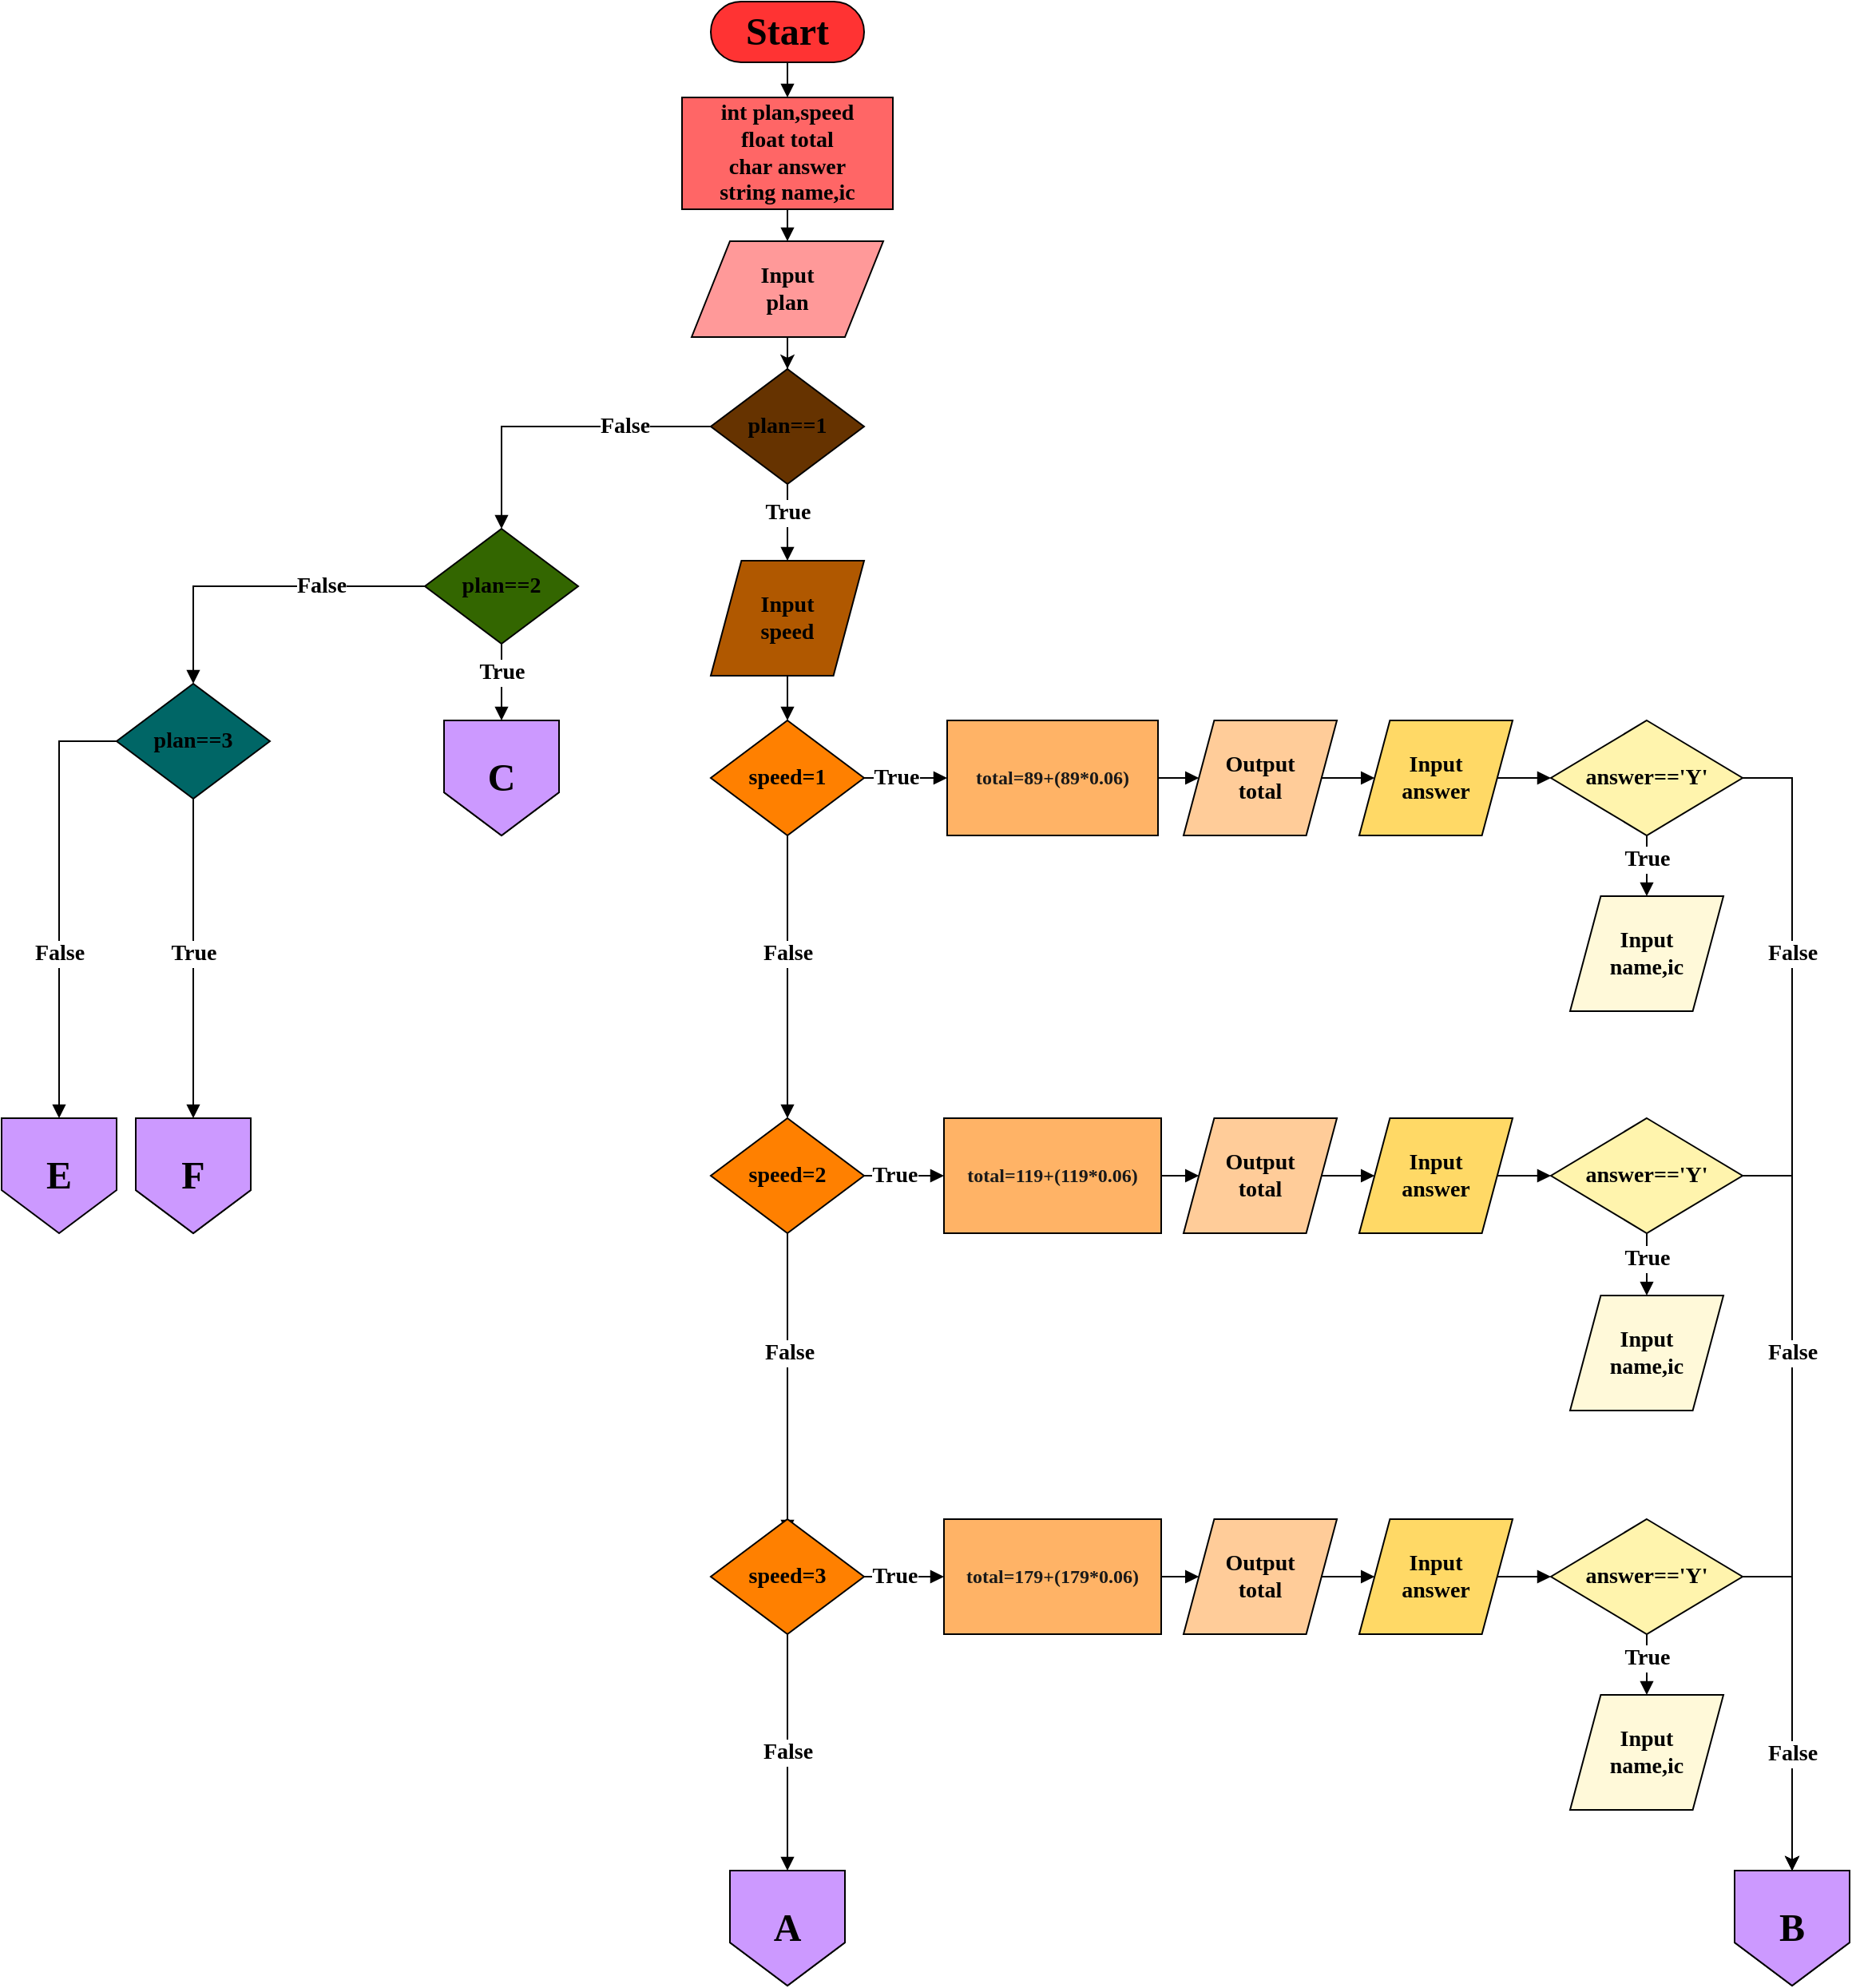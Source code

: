 <mxfile version="13.1.13" type="github" pages="2"><diagram id="C5RBs43oDa-KdzZeNtuy" name="Page-1"><mxGraphModel dx="2770" dy="1125" grid="1" gridSize="10" guides="1" tooltips="1" connect="1" arrows="1" fold="1" page="1" pageScale="1" pageWidth="827" pageHeight="1169" math="0" shadow="0"><root><mxCell id="WIyWlLk6GJQsqaUBKTNV-0"/><mxCell id="WIyWlLk6GJQsqaUBKTNV-1" parent="WIyWlLk6GJQsqaUBKTNV-0"/><UserObject label="&lt;font style=&quot;font-size: 24px;&quot;&gt;Start&lt;/font&gt;" lucidchartObjectId="KCq4_3Yv0OIQ" id="-3bXE6YyU2ExBZJXB9S--0"><mxCell style="html=1;whiteSpace=wrap;rounded=1;arcSize=50;fontSize=24;fontColor=#000000;fontStyle=1;spacing=3;strokeOpacity=100;fontFamily=Comic Sans MS;fillColor=#FF3333;" vertex="1" parent="WIyWlLk6GJQsqaUBKTNV-1"><mxGeometry x="564" y="10" width="96" height="38" as="geometry"/></mxCell></UserObject><UserObject label="&lt;font style=&quot;font-size: 14px&quot;&gt;int plan,speed&lt;br style=&quot;font-size: 14px;&quot;&gt;float total&lt;br style=&quot;font-size: 14px;&quot;&gt;char answer&lt;br style=&quot;font-size: 14px;&quot;&gt;string name,ic&lt;/font&gt;" lucidchartObjectId="XCq4cQe7fxlr" id="-3bXE6YyU2ExBZJXB9S--1"><mxCell style="html=1;whiteSpace=wrap;;fontSize=14;fontColor=#000000;fontStyle=1;spacing=3;strokeOpacity=100;fontFamily=Comic Sans MS;fillColor=#FF6666;" vertex="1" parent="WIyWlLk6GJQsqaUBKTNV-1"><mxGeometry x="546" y="70" width="132" height="70" as="geometry"/></mxCell></UserObject><UserObject label="plan==1" lucidchartObjectId="vKq4qIcJJxhH" id="-3bXE6YyU2ExBZJXB9S--3"><mxCell style="html=1;whiteSpace=wrap;rhombus;fontSize=14;fontColor=#000000;fontStyle=1;spacing=3;strokeOpacity=100;fontFamily=Comic Sans MS;fillColor=#663300;" vertex="1" parent="WIyWlLk6GJQsqaUBKTNV-1"><mxGeometry x="564" y="240" width="96" height="72" as="geometry"/></mxCell></UserObject><UserObject label="Input&lt;br style=&quot;font-size: 14px;&quot;&gt;speed" lucidchartObjectId="vLq4i~6CS98z" id="-3bXE6YyU2ExBZJXB9S--4"><mxCell style="html=1;whiteSpace=wrap;shape=parallelogram;perimeter=parallelogramPerimeter;anchorPointDirection=0;fontSize=14;fontColor=#000000;fontStyle=1;spacing=3;strokeOpacity=100;fontFamily=Comic Sans MS;fillColor=#B05800;" vertex="1" parent="WIyWlLk6GJQsqaUBKTNV-1"><mxGeometry x="564" y="360" width="96" height="72" as="geometry"/></mxCell></UserObject><UserObject label="&lt;font style=&quot;font-size: 12px;&quot;&gt;total=89+(89*0.06)&lt;/font&gt;" lucidchartObjectId="JLq4O1lqFv9K" id="-3bXE6YyU2ExBZJXB9S--5"><mxCell style="html=1;whiteSpace=wrap;;fontSize=12;fontColor=#191919;fontStyle=1;align=center;spacing=3;strokeOpacity=100;fontFamily=Comic Sans MS;fillColor=#FFB366;" vertex="1" parent="WIyWlLk6GJQsqaUBKTNV-1"><mxGeometry x="712" y="460" width="132" height="72" as="geometry"/></mxCell></UserObject><UserObject label="Output&lt;br style=&quot;font-size: 14px;&quot;&gt;total" lucidchartObjectId=".Lq4IOeLw8TK" id="-3bXE6YyU2ExBZJXB9S--6"><mxCell style="html=1;whiteSpace=wrap;shape=parallelogram;perimeter=parallelogramPerimeter;anchorPointDirection=0;fontSize=14;fontColor=#000000;fontStyle=1;spacing=3;strokeOpacity=100;fontFamily=Comic Sans MS;fillColor=#FFCC99;" vertex="1" parent="WIyWlLk6GJQsqaUBKTNV-1"><mxGeometry x="860" y="460" width="96" height="72" as="geometry"/></mxCell></UserObject><UserObject label="speed=1" lucidchartObjectId="a5q4dRGc0RZG" id="-3bXE6YyU2ExBZJXB9S--7"><mxCell style="html=1;whiteSpace=wrap;rhombus;fontSize=14;fontColor=#000000;fontStyle=1;spacing=3;strokeOpacity=100;fontFamily=Comic Sans MS;fillColor=#FF8000;" vertex="1" parent="WIyWlLk6GJQsqaUBKTNV-1"><mxGeometry x="564" y="460" width="96" height="72" as="geometry"/></mxCell></UserObject><UserObject label="Input&lt;br style=&quot;font-size: 14px;&quot;&gt;answer" lucidchartObjectId="d_q4jkV_OyES" id="-3bXE6YyU2ExBZJXB9S--8"><mxCell style="html=1;whiteSpace=wrap;shape=parallelogram;perimeter=parallelogramPerimeter;anchorPointDirection=0;fontSize=14;fontColor=#000000;fontStyle=1;spacing=3;strokeOpacity=100;fontFamily=Comic Sans MS;fillColor=#FFD966;" vertex="1" parent="WIyWlLk6GJQsqaUBKTNV-1"><mxGeometry x="970" y="460" width="96" height="72" as="geometry"/></mxCell></UserObject><mxCell id="yT6uLGVZ3tsrRppUfgNL-41" style="edgeStyle=orthogonalEdgeStyle;rounded=0;orthogonalLoop=1;jettySize=auto;html=1;exitX=1;exitY=0.5;exitDx=0;exitDy=0;fontFamily=Comic Sans MS;fontSize=13;" edge="1" parent="WIyWlLk6GJQsqaUBKTNV-1" source="-3bXE6YyU2ExBZJXB9S--9" target="yT6uLGVZ3tsrRppUfgNL-40"><mxGeometry relative="1" as="geometry"/></mxCell><mxCell id="yT6uLGVZ3tsrRppUfgNL-45" value="&lt;span style=&quot;font-size: 14px ; font-weight: 700&quot;&gt;False&lt;/span&gt;" style="edgeLabel;html=1;align=center;verticalAlign=middle;resizable=0;points=[];fontSize=13;fontFamily=Comic Sans MS;" vertex="1" connectable="0" parent="yT6uLGVZ3tsrRppUfgNL-41"><mxGeometry x="-0.598" y="2" relative="1" as="geometry"><mxPoint x="-2" y="-2.33" as="offset"/></mxGeometry></mxCell><UserObject label="answer=='Y'" lucidchartObjectId="x_q4f0h54iEW" id="-3bXE6YyU2ExBZJXB9S--9"><mxCell style="html=1;whiteSpace=wrap;rhombus;fontSize=14;fontColor=#000000;fontStyle=1;spacing=3;strokeOpacity=100;fontFamily=Comic Sans MS;fillColor=#FFF4AD;" vertex="1" parent="WIyWlLk6GJQsqaUBKTNV-1"><mxGeometry x="1090" y="460" width="120" height="72" as="geometry"/></mxCell></UserObject><UserObject label="Input&lt;br style=&quot;font-size: 14px;&quot;&gt;name,ic" lucidchartObjectId="3_q44lPCiOzz" id="-3bXE6YyU2ExBZJXB9S--10"><mxCell style="html=1;whiteSpace=wrap;shape=parallelogram;perimeter=parallelogramPerimeter;anchorPointDirection=0;fontSize=14;fontColor=#000000;fontStyle=1;spacing=3;strokeOpacity=100;fontFamily=Comic Sans MS;fillColor=#FFF9D9;" vertex="1" parent="WIyWlLk6GJQsqaUBKTNV-1"><mxGeometry x="1102" y="570" width="96" height="72" as="geometry"/></mxCell></UserObject><UserObject label="" lucidchartObjectId="Car4WGX36ZSy" id="-3bXE6YyU2ExBZJXB9S--11"><mxCell style="html=1;jettySize=18;fontSize=14;strokeOpacity=100;rounded=1;arcSize=0;edgeStyle=orthogonalEdgeStyle;startArrow=none;;endArrow=block;endFill=1;;exitX=0.5;exitY=1.012;exitPerimeter=1;entryX=0.5;entryY=-0.007;entryPerimeter=1;fontFamily=Comic Sans MS;" edge="1" parent="WIyWlLk6GJQsqaUBKTNV-1" source="-3bXE6YyU2ExBZJXB9S--0" target="-3bXE6YyU2ExBZJXB9S--1"><mxGeometry width="100" height="100" relative="1" as="geometry"><Array as="points"/></mxGeometry></mxCell></UserObject><UserObject label="" lucidchartObjectId="Iar40cXYwdLa" id="-3bXE6YyU2ExBZJXB9S--12"><mxCell style="html=1;jettySize=18;fontSize=14;strokeOpacity=100;rounded=1;arcSize=0;edgeStyle=orthogonalEdgeStyle;startArrow=none;;endArrow=block;endFill=1;;exitX=0.5;exitY=1.007;exitPerimeter=1;entryX=0.5;entryY=0;fontFamily=Comic Sans MS;entryDx=0;entryDy=0;" edge="1" parent="WIyWlLk6GJQsqaUBKTNV-1" source="-3bXE6YyU2ExBZJXB9S--1" target="-3bXE6YyU2ExBZJXB9S--65"><mxGeometry width="100" height="100" relative="1" as="geometry"><Array as="points"/><mxPoint x="612.0" y="160" as="targetPoint"/></mxGeometry></mxCell></UserObject><UserObject label="" lucidchartObjectId="Mar4G9mb8Fyd" id="-3bXE6YyU2ExBZJXB9S--14"><mxCell style="html=1;jettySize=18;fontSize=14;fontColor=#000000;fontStyle=1;strokeOpacity=100;rounded=1;arcSize=0;edgeStyle=orthogonalEdgeStyle;startArrow=none;;endArrow=block;endFill=1;;exitX=0.5;exitY=1.01;exitPerimeter=1;entryX=0.5;entryY=-0.008;entryPerimeter=1;fontFamily=Comic Sans MS;" edge="1" parent="WIyWlLk6GJQsqaUBKTNV-1" source="-3bXE6YyU2ExBZJXB9S--3" target="-3bXE6YyU2ExBZJXB9S--4"><mxGeometry width="100" height="100" relative="1" as="geometry"><Array as="points"/></mxGeometry></mxCell></UserObject><mxCell id="-3bXE6YyU2ExBZJXB9S--15" value="True" style="text;html=1;resizable=0;labelBackgroundColor=#ffffff;align=center;verticalAlign=middle;fontStyle=1;fontColor=#000000;;fontSize=14;fontFamily=Comic Sans MS;" vertex="1" parent="-3bXE6YyU2ExBZJXB9S--14"><mxGeometry x="-0.26" relative="1" as="geometry"/></mxCell><UserObject label="" lucidchartObjectId="ylr4IlA.2a24" id="-3bXE6YyU2ExBZJXB9S--16"><mxCell style="html=1;jettySize=18;fontSize=14;strokeOpacity=100;rounded=1;arcSize=0;edgeStyle=orthogonalEdgeStyle;startArrow=none;;endArrow=block;endFill=1;;exitX=0.5;exitY=1.008;exitPerimeter=1;entryX=0.5;entryY=-0.01;entryPerimeter=1;fontFamily=Comic Sans MS;" edge="1" parent="WIyWlLk6GJQsqaUBKTNV-1" source="-3bXE6YyU2ExBZJXB9S--4" target="-3bXE6YyU2ExBZJXB9S--7"><mxGeometry width="100" height="100" relative="1" as="geometry"><Array as="points"/></mxGeometry></mxCell></UserObject><UserObject label="" lucidchartObjectId="zlr4XyOXWhi4" id="-3bXE6YyU2ExBZJXB9S--17"><mxCell style="html=1;jettySize=18;fontSize=14;fontColor=#000000;fontStyle=1;strokeOpacity=100;rounded=1;arcSize=0;edgeStyle=orthogonalEdgeStyle;startArrow=none;;endArrow=block;endFill=1;;exitX=1.01;exitY=0.5;exitPerimeter=1;entryX=-0.005;entryY=0.5;entryPerimeter=1;fontFamily=Comic Sans MS;" edge="1" parent="WIyWlLk6GJQsqaUBKTNV-1" source="-3bXE6YyU2ExBZJXB9S--7" target="-3bXE6YyU2ExBZJXB9S--5"><mxGeometry width="100" height="100" relative="1" as="geometry"><Array as="points"/></mxGeometry></mxCell></UserObject><mxCell id="-3bXE6YyU2ExBZJXB9S--18" value="True" style="text;html=1;resizable=0;labelBackgroundColor=#ffffff;align=center;verticalAlign=middle;fontStyle=1;fontColor=#000000;;fontSize=14;fontFamily=Comic Sans MS;" vertex="1" parent="-3bXE6YyU2ExBZJXB9S--17"><mxGeometry x="-0.242" relative="1" as="geometry"/></mxCell><UserObject label="" lucidchartObjectId="8Gr4Hfn06TCV" id="-3bXE6YyU2ExBZJXB9S--19"><mxCell style="html=1;jettySize=18;fontSize=14;strokeOpacity=100;rounded=1;arcSize=0;edgeStyle=orthogonalEdgeStyle;startArrow=none;;endArrow=block;endFill=1;;exitX=1.005;exitY=0.5;exitPerimeter=1;entryX=0.094;entryY=0.5;entryPerimeter=1;fontFamily=Comic Sans MS;" edge="1" parent="WIyWlLk6GJQsqaUBKTNV-1" source="-3bXE6YyU2ExBZJXB9S--5" target="-3bXE6YyU2ExBZJXB9S--6"><mxGeometry width="100" height="100" relative="1" as="geometry"><Array as="points"/></mxGeometry></mxCell></UserObject><UserObject label="" lucidchartObjectId="_Gr4R.v46ftx" id="-3bXE6YyU2ExBZJXB9S--20"><mxCell style="html=1;jettySize=18;fontSize=14;strokeOpacity=100;rounded=1;arcSize=0;edgeStyle=orthogonalEdgeStyle;startArrow=none;;endArrow=block;endFill=1;;exitX=0.906;exitY=0.5;exitPerimeter=1;entryX=0.094;entryY=0.5;entryPerimeter=1;fontFamily=Comic Sans MS;" edge="1" parent="WIyWlLk6GJQsqaUBKTNV-1" source="-3bXE6YyU2ExBZJXB9S--6" target="-3bXE6YyU2ExBZJXB9S--8"><mxGeometry width="100" height="100" relative="1" as="geometry"><Array as="points"/></mxGeometry></mxCell></UserObject><UserObject label="" lucidchartObjectId="iHr4SSHIJCRA" id="-3bXE6YyU2ExBZJXB9S--21"><mxCell style="html=1;jettySize=18;fontSize=14;strokeOpacity=100;rounded=1;arcSize=0;edgeStyle=orthogonalEdgeStyle;startArrow=none;;endArrow=block;endFill=1;;exitX=0.906;exitY=0.5;exitPerimeter=1;entryX=-0.01;entryY=0.5;entryPerimeter=1;fontFamily=Comic Sans MS;" edge="1" parent="WIyWlLk6GJQsqaUBKTNV-1" source="-3bXE6YyU2ExBZJXB9S--8" target="-3bXE6YyU2ExBZJXB9S--9"><mxGeometry width="100" height="100" relative="1" as="geometry"><Array as="points"/></mxGeometry></mxCell></UserObject><UserObject label="" lucidchartObjectId="QHr4Nk.PyaK9" id="-3bXE6YyU2ExBZJXB9S--22"><mxCell style="html=1;jettySize=18;fontSize=14;fontColor=#000000;fontStyle=1;strokeOpacity=100;rounded=1;arcSize=0;edgeStyle=orthogonalEdgeStyle;startArrow=none;;endArrow=block;endFill=1;;exitX=0.5;exitY=1.01;exitPerimeter=1;entryX=0.5;entryY=-0.008;entryPerimeter=1;fontFamily=Comic Sans MS;" edge="1" parent="WIyWlLk6GJQsqaUBKTNV-1" source="-3bXE6YyU2ExBZJXB9S--9" target="-3bXE6YyU2ExBZJXB9S--10"><mxGeometry width="100" height="100" relative="1" as="geometry"><Array as="points"/></mxGeometry></mxCell></UserObject><mxCell id="-3bXE6YyU2ExBZJXB9S--23" value="True" style="text;html=1;resizable=0;labelBackgroundColor=#ffffff;align=center;verticalAlign=middle;fontStyle=1;fontColor=#000000;;fontSize=14;fontFamily=Comic Sans MS;" vertex="1" parent="-3bXE6YyU2ExBZJXB9S--22"><mxGeometry x="-0.208" relative="1" as="geometry"/></mxCell><UserObject label="plan==2" lucidchartObjectId="rbs43wLE-yny" id="-3bXE6YyU2ExBZJXB9S--24"><mxCell style="html=1;whiteSpace=wrap;rhombus;fontSize=14;fontColor=#000000;fontStyle=1;spacing=3;strokeOpacity=100;fontFamily=Comic Sans MS;fillColor=#336600;" vertex="1" parent="WIyWlLk6GJQsqaUBKTNV-1"><mxGeometry x="385" y="340" width="96" height="72" as="geometry"/></mxCell></UserObject><UserObject label="plan==3" lucidchartObjectId="wbs4-gPc_k~a" id="-3bXE6YyU2ExBZJXB9S--25"><mxCell style="html=1;whiteSpace=wrap;rhombus;fontSize=14;fontColor=#000000;fontStyle=1;spacing=3;strokeOpacity=100;fontFamily=Comic Sans MS;fillColor=#006666;" vertex="1" parent="WIyWlLk6GJQsqaUBKTNV-1"><mxGeometry x="192" y="437" width="96" height="72" as="geometry"/></mxCell></UserObject><UserObject label="" lucidchartObjectId="Ebs4KC7iLOuC" id="-3bXE6YyU2ExBZJXB9S--26"><mxCell style="html=1;jettySize=18;fontSize=14;fontColor=#000000;fontStyle=1;strokeOpacity=100;rounded=1;arcSize=0;edgeStyle=orthogonalEdgeStyle;startArrow=none;;endArrow=block;endFill=1;;exitX=-0.01;exitY=0.5;exitPerimeter=1;entryX=0.5;entryY=-0.01;entryPerimeter=1;fontFamily=Comic Sans MS;" edge="1" parent="WIyWlLk6GJQsqaUBKTNV-1" source="-3bXE6YyU2ExBZJXB9S--3" target="-3bXE6YyU2ExBZJXB9S--24"><mxGeometry width="100" height="100" relative="1" as="geometry"><Array as="points"/></mxGeometry></mxCell></UserObject><mxCell id="-3bXE6YyU2ExBZJXB9S--27" value="False" style="text;html=1;resizable=0;labelBackgroundColor=#ffffff;align=center;verticalAlign=middle;fontStyle=1;fontColor=#000000;;fontSize=14;fontFamily=Comic Sans MS;" vertex="1" parent="-3bXE6YyU2ExBZJXB9S--26"><mxGeometry x="-0.486" relative="1" as="geometry"><mxPoint x="-4" as="offset"/></mxGeometry></mxCell><UserObject label="" lucidchartObjectId="Obs4e9fXJP.x" id="-3bXE6YyU2ExBZJXB9S--28"><mxCell style="html=1;jettySize=18;fontSize=14;fontColor=#000000;fontStyle=1;strokeOpacity=100;rounded=1;arcSize=0;edgeStyle=orthogonalEdgeStyle;startArrow=none;;endArrow=block;endFill=1;;exitX=-0.01;exitY=0.5;exitPerimeter=1;entryX=0.5;entryY=-0.01;entryPerimeter=1;fontFamily=Comic Sans MS;" edge="1" parent="WIyWlLk6GJQsqaUBKTNV-1" source="-3bXE6YyU2ExBZJXB9S--24" target="-3bXE6YyU2ExBZJXB9S--25"><mxGeometry width="100" height="100" relative="1" as="geometry"><Array as="points"/></mxGeometry></mxCell></UserObject><mxCell id="-3bXE6YyU2ExBZJXB9S--29" value="False" style="text;html=1;resizable=0;labelBackgroundColor=#ffffff;align=center;verticalAlign=middle;fontStyle=1;fontColor=#000000;;fontSize=14;fontFamily=Comic Sans MS;" vertex="1" parent="-3bXE6YyU2ExBZJXB9S--28"><mxGeometry x="-0.472" relative="1" as="geometry"><mxPoint x="-10.83" as="offset"/></mxGeometry></mxCell><UserObject label="" lucidchartObjectId="nes4RNziYzif" id="-3bXE6YyU2ExBZJXB9S--30"><mxCell style="html=1;jettySize=18;fontSize=14;fontColor=#000000;fontStyle=1;strokeOpacity=100;rounded=1;arcSize=0;edgeStyle=orthogonalEdgeStyle;startArrow=none;;endArrow=block;endFill=1;;exitX=0.5;exitY=1.01;exitPerimeter=1;entryX=0.5;entryY=0;fontFamily=Comic Sans MS;entryDx=0;entryDy=0;" edge="1" parent="WIyWlLk6GJQsqaUBKTNV-1" source="-3bXE6YyU2ExBZJXB9S--24" target="NQw_9za9KByeqYIF6qx0-2"><mxGeometry width="100" height="100" relative="1" as="geometry"><Array as="points"/><mxPoint x="432.95" y="460" as="targetPoint"/></mxGeometry></mxCell></UserObject><mxCell id="-3bXE6YyU2ExBZJXB9S--31" value="True" style="text;html=1;resizable=0;labelBackgroundColor=#ffffff;align=center;verticalAlign=middle;fontStyle=1;fontColor=#000000;;fontSize=14;fontFamily=Comic Sans MS;" vertex="1" parent="-3bXE6YyU2ExBZJXB9S--30"><mxGeometry x="-0.243" relative="1" as="geometry"/></mxCell><UserObject label="F" lucidchartObjectId="Klz4TuW8BpqM" id="-3bXE6YyU2ExBZJXB9S--32"><mxCell style="html=1;whiteSpace=wrap;shape=offPageConnector;fontSize=24;fontColor=#000000;fontStyle=1;spacing=3;strokeOpacity=100;fontFamily=Comic Sans MS;fillColor=#FF0000;" vertex="1" parent="WIyWlLk6GJQsqaUBKTNV-1"><mxGeometry x="204" y="709" width="72" height="72" as="geometry"/></mxCell></UserObject><UserObject label="" lucidchartObjectId="Olz4kX9cTLbk" id="-3bXE6YyU2ExBZJXB9S--33"><mxCell style="html=1;jettySize=18;fontSize=14;fontColor=#000000;fontStyle=1;strokeOpacity=100;rounded=1;arcSize=0;edgeStyle=orthogonalEdgeStyle;startArrow=none;;endArrow=block;endFill=1;;exitX=0.5;exitY=1.01;exitPerimeter=1;entryX=0.5;entryY=-0.008;entryPerimeter=1;fontFamily=Comic Sans MS;" edge="1" parent="WIyWlLk6GJQsqaUBKTNV-1" source="-3bXE6YyU2ExBZJXB9S--25" target="-3bXE6YyU2ExBZJXB9S--32"><mxGeometry width="100" height="100" relative="1" as="geometry"><Array as="points"/></mxGeometry></mxCell></UserObject><mxCell id="-3bXE6YyU2ExBZJXB9S--34" value="True" style="text;html=1;resizable=0;labelBackgroundColor=#ffffff;align=center;verticalAlign=middle;fontStyle=1;fontColor=#000000;;fontSize=14;fontFamily=Comic Sans MS;" vertex="1" parent="-3bXE6YyU2ExBZJXB9S--33"><mxGeometry relative="1" as="geometry"><mxPoint y="-3" as="offset"/></mxGeometry></mxCell><UserObject label="" lucidchartObjectId="qmz4o_Q~nZbZ" id="-3bXE6YyU2ExBZJXB9S--35"><mxCell style="html=1;jettySize=18;fontSize=14;fontColor=#000000;fontStyle=1;strokeOpacity=100;rounded=1;arcSize=0;edgeStyle=orthogonalEdgeStyle;startArrow=none;;endArrow=block;endFill=1;;exitX=-0.01;exitY=0.5;exitPerimeter=1;entryX=0.5;entryY=-0.008;entryPerimeter=1;fontFamily=Comic Sans MS;" edge="1" parent="WIyWlLk6GJQsqaUBKTNV-1" source="-3bXE6YyU2ExBZJXB9S--25" target="-3bXE6YyU2ExBZJXB9S--37"><mxGeometry width="100" height="100" relative="1" as="geometry"><Array as="points"/></mxGeometry></mxCell></UserObject><mxCell id="-3bXE6YyU2ExBZJXB9S--36" value="False" style="text;html=1;resizable=0;labelBackgroundColor=#ffffff;align=center;verticalAlign=middle;fontStyle=1;fontColor=#000000;;fontSize=14;fontFamily=Comic Sans MS;" vertex="1" parent="-3bXE6YyU2ExBZJXB9S--35"><mxGeometry relative="1" as="geometry"><mxPoint y="33.17" as="offset"/></mxGeometry></mxCell><UserObject label="E" lucidchartObjectId="vmz4WebXe~me" id="-3bXE6YyU2ExBZJXB9S--37"><mxCell style="html=1;whiteSpace=wrap;shape=offPageConnector;fontSize=24;fontColor=#000000;fontStyle=1;spacing=3;strokeOpacity=100;fontFamily=Comic Sans MS;fillColor=#CC99FF;" vertex="1" parent="WIyWlLk6GJQsqaUBKTNV-1"><mxGeometry x="120" y="709" width="72" height="72" as="geometry"/></mxCell></UserObject><UserObject label="" lucidchartObjectId="dpz4SRZiuuWV" id="-3bXE6YyU2ExBZJXB9S--41"><mxCell style="html=1;jettySize=18;fontSize=14;fontColor=#000000;fontStyle=1;strokeOpacity=100;rounded=1;arcSize=0;edgeStyle=orthogonalEdgeStyle;startArrow=none;;endArrow=block;endFill=1;;exitX=0.5;exitY=1.01;exitPerimeter=1;entryX=0.5;entryY=0;fontFamily=Comic Sans MS;entryDx=0;entryDy=0;" edge="1" parent="WIyWlLk6GJQsqaUBKTNV-1" source="-3bXE6YyU2ExBZJXB9S--7" target="yT6uLGVZ3tsrRppUfgNL-3"><mxGeometry width="100" height="100" relative="1" as="geometry"><Array as="points"/><mxPoint x="612" y="720" as="targetPoint"/></mxGeometry></mxCell></UserObject><mxCell id="-3bXE6YyU2ExBZJXB9S--42" value="False" style="text;html=1;resizable=0;labelBackgroundColor=#ffffff;align=center;verticalAlign=middle;fontStyle=1;fontColor=#000000;;fontSize=14;fontFamily=Comic Sans MS;" vertex="1" parent="-3bXE6YyU2ExBZJXB9S--41"><mxGeometry relative="1" as="geometry"><mxPoint y="-14.33" as="offset"/></mxGeometry></mxCell><mxCell id="-3bXE6YyU2ExBZJXB9S--67" style="edgeStyle=orthogonalEdgeStyle;rounded=0;orthogonalLoop=1;jettySize=auto;html=1;entryX=0.5;entryY=0;entryDx=0;entryDy=0;fontFamily=Comic Sans MS;fontSize=14;" edge="1" parent="WIyWlLk6GJQsqaUBKTNV-1" source="-3bXE6YyU2ExBZJXB9S--65" target="-3bXE6YyU2ExBZJXB9S--3"><mxGeometry relative="1" as="geometry"/></mxCell><mxCell id="-3bXE6YyU2ExBZJXB9S--65" value="&lt;span style=&quot;font-size: 14px; font-weight: 700;&quot;&gt;Input&lt;/span&gt;&lt;br style=&quot;font-size: 14px; font-weight: 700;&quot;&gt;&lt;span style=&quot;font-size: 14px; font-weight: 700;&quot;&gt;plan&lt;/span&gt;" style="shape=parallelogram;perimeter=parallelogramPerimeter;whiteSpace=wrap;html=1;fontFamily=Comic Sans MS;fontSize=14;fillColor=#FF9999;" vertex="1" parent="WIyWlLk6GJQsqaUBKTNV-1"><mxGeometry x="552" y="160" width="120" height="60" as="geometry"/></mxCell><UserObject label="C" lucidchartObjectId="Juz4WJY1~zvL" id="NQw_9za9KByeqYIF6qx0-2"><mxCell style="html=1;whiteSpace=wrap;shape=offPageConnector;fontSize=24;fontColor=#000000;fontStyle=1;spacing=3;strokeOpacity=100;fontFamily=Comic Sans MS;fillColor=#FF0000;" vertex="1" parent="WIyWlLk6GJQsqaUBKTNV-1"><mxGeometry x="397" y="460" width="72" height="72" as="geometry"/></mxCell></UserObject><UserObject label="Output&lt;br style=&quot;font-size: 14px;&quot;&gt;total" lucidchartObjectId=".Lq4IOeLw8TK" id="yT6uLGVZ3tsrRppUfgNL-2"><mxCell style="html=1;whiteSpace=wrap;shape=parallelogram;perimeter=parallelogramPerimeter;anchorPointDirection=0;fontSize=14;fontColor=#000000;fontStyle=1;spacing=3;strokeOpacity=100;fontFamily=Comic Sans MS;fillColor=#FFCC99;" vertex="1" parent="WIyWlLk6GJQsqaUBKTNV-1"><mxGeometry x="860" y="709" width="96" height="72" as="geometry"/></mxCell></UserObject><UserObject label="speed=2" lucidchartObjectId="a5q4dRGc0RZG" id="yT6uLGVZ3tsrRppUfgNL-3"><mxCell style="html=1;whiteSpace=wrap;rhombus;fontSize=14;fontColor=#000000;fontStyle=1;spacing=3;strokeOpacity=100;fontFamily=Comic Sans MS;fillColor=#FF8000;" vertex="1" parent="WIyWlLk6GJQsqaUBKTNV-1"><mxGeometry x="564" y="709" width="96" height="72" as="geometry"/></mxCell></UserObject><UserObject label="Input&lt;br style=&quot;font-size: 14px;&quot;&gt;answer" lucidchartObjectId="d_q4jkV_OyES" id="yT6uLGVZ3tsrRppUfgNL-4"><mxCell style="html=1;whiteSpace=wrap;shape=parallelogram;perimeter=parallelogramPerimeter;anchorPointDirection=0;fontSize=14;fontColor=#000000;fontStyle=1;spacing=3;strokeOpacity=100;fontFamily=Comic Sans MS;fillColor=#FFD966;" vertex="1" parent="WIyWlLk6GJQsqaUBKTNV-1"><mxGeometry x="970" y="709" width="96" height="72" as="geometry"/></mxCell></UserObject><mxCell id="yT6uLGVZ3tsrRppUfgNL-42" style="edgeStyle=orthogonalEdgeStyle;rounded=0;orthogonalLoop=1;jettySize=auto;html=1;exitX=1;exitY=0.5;exitDx=0;exitDy=0;fontFamily=Comic Sans MS;fontSize=13;" edge="1" parent="WIyWlLk6GJQsqaUBKTNV-1" source="yT6uLGVZ3tsrRppUfgNL-5" target="yT6uLGVZ3tsrRppUfgNL-40"><mxGeometry relative="1" as="geometry"/></mxCell><mxCell id="yT6uLGVZ3tsrRppUfgNL-46" value="&lt;span style=&quot;font-size: 14px ; font-weight: 700&quot;&gt;False&lt;/span&gt;" style="edgeLabel;html=1;align=center;verticalAlign=middle;resizable=0;points=[];fontSize=13;fontFamily=Comic Sans MS;" vertex="1" connectable="0" parent="yT6uLGVZ3tsrRppUfgNL-42"><mxGeometry x="-0.296" y="2" relative="1" as="geometry"><mxPoint x="-2" y="-22.17" as="offset"/></mxGeometry></mxCell><UserObject label="answer=='Y'" lucidchartObjectId="x_q4f0h54iEW" id="yT6uLGVZ3tsrRppUfgNL-5"><mxCell style="html=1;whiteSpace=wrap;rhombus;fontSize=14;fontColor=#000000;fontStyle=1;spacing=3;strokeOpacity=100;fontFamily=Comic Sans MS;fillColor=#FFF4AD;" vertex="1" parent="WIyWlLk6GJQsqaUBKTNV-1"><mxGeometry x="1090" y="709" width="120" height="72" as="geometry"/></mxCell></UserObject><UserObject label="Input&lt;br style=&quot;font-size: 14px;&quot;&gt;name,ic" lucidchartObjectId="3_q44lPCiOzz" id="yT6uLGVZ3tsrRppUfgNL-6"><mxCell style="html=1;whiteSpace=wrap;shape=parallelogram;perimeter=parallelogramPerimeter;anchorPointDirection=0;fontSize=14;fontColor=#000000;fontStyle=1;spacing=3;strokeOpacity=100;fontFamily=Comic Sans MS;fillColor=#FFF9D9;" vertex="1" parent="WIyWlLk6GJQsqaUBKTNV-1"><mxGeometry x="1102" y="820" width="96" height="72" as="geometry"/></mxCell></UserObject><UserObject label="" lucidchartObjectId="zlr4XyOXWhi4" id="yT6uLGVZ3tsrRppUfgNL-7"><mxCell style="html=1;jettySize=18;fontSize=14;fontColor=#000000;fontStyle=1;strokeOpacity=100;rounded=1;arcSize=0;edgeStyle=orthogonalEdgeStyle;startArrow=none;;endArrow=block;endFill=1;;exitX=1.01;exitY=0.5;exitPerimeter=1;entryX=0;entryY=0.5;fontFamily=Comic Sans MS;entryDx=0;entryDy=0;" edge="1" parent="WIyWlLk6GJQsqaUBKTNV-1" source="yT6uLGVZ3tsrRppUfgNL-3" target="yT6uLGVZ3tsrRppUfgNL-35"><mxGeometry width="100" height="100" relative="1" as="geometry"><Array as="points"/><mxPoint x="710" y="745" as="targetPoint"/></mxGeometry></mxCell></UserObject><mxCell id="yT6uLGVZ3tsrRppUfgNL-8" value="True" style="text;html=1;resizable=0;labelBackgroundColor=#ffffff;align=center;verticalAlign=middle;fontStyle=1;fontColor=#000000;;fontSize=14;fontFamily=Comic Sans MS;" vertex="1" parent="yT6uLGVZ3tsrRppUfgNL-7"><mxGeometry x="-0.242" relative="1" as="geometry"/></mxCell><UserObject label="" lucidchartObjectId="8Gr4Hfn06TCV" id="yT6uLGVZ3tsrRppUfgNL-9"><mxCell style="html=1;jettySize=18;fontSize=14;strokeOpacity=100;rounded=1;arcSize=0;edgeStyle=orthogonalEdgeStyle;startArrow=none;;endArrow=block;endFill=1;;exitX=1;exitY=0.5;entryX=0.094;entryY=0.5;entryPerimeter=1;fontFamily=Comic Sans MS;exitDx=0;exitDy=0;" edge="1" parent="WIyWlLk6GJQsqaUBKTNV-1" source="yT6uLGVZ3tsrRppUfgNL-35" target="yT6uLGVZ3tsrRppUfgNL-2"><mxGeometry width="100" height="100" relative="1" as="geometry"><Array as="points"/><mxPoint x="842" y="745" as="sourcePoint"/></mxGeometry></mxCell></UserObject><UserObject label="" lucidchartObjectId="_Gr4R.v46ftx" id="yT6uLGVZ3tsrRppUfgNL-10"><mxCell style="html=1;jettySize=18;fontSize=14;strokeOpacity=100;rounded=1;arcSize=0;edgeStyle=orthogonalEdgeStyle;startArrow=none;;endArrow=block;endFill=1;;exitX=0.906;exitY=0.5;exitPerimeter=1;entryX=0.094;entryY=0.5;entryPerimeter=1;fontFamily=Comic Sans MS;" edge="1" parent="WIyWlLk6GJQsqaUBKTNV-1" source="yT6uLGVZ3tsrRppUfgNL-2" target="yT6uLGVZ3tsrRppUfgNL-4"><mxGeometry width="100" height="100" relative="1" as="geometry"><Array as="points"/></mxGeometry></mxCell></UserObject><UserObject label="" lucidchartObjectId="iHr4SSHIJCRA" id="yT6uLGVZ3tsrRppUfgNL-11"><mxCell style="html=1;jettySize=18;fontSize=14;strokeOpacity=100;rounded=1;arcSize=0;edgeStyle=orthogonalEdgeStyle;startArrow=none;;endArrow=block;endFill=1;;exitX=0.906;exitY=0.5;exitPerimeter=1;entryX=-0.01;entryY=0.5;entryPerimeter=1;fontFamily=Comic Sans MS;" edge="1" parent="WIyWlLk6GJQsqaUBKTNV-1" source="yT6uLGVZ3tsrRppUfgNL-4" target="yT6uLGVZ3tsrRppUfgNL-5"><mxGeometry width="100" height="100" relative="1" as="geometry"><Array as="points"/></mxGeometry></mxCell></UserObject><UserObject label="" lucidchartObjectId="QHr4Nk.PyaK9" id="yT6uLGVZ3tsrRppUfgNL-12"><mxCell style="html=1;jettySize=18;fontSize=14;fontColor=#000000;fontStyle=1;strokeOpacity=100;rounded=1;arcSize=0;edgeStyle=orthogonalEdgeStyle;startArrow=none;;endArrow=block;endFill=1;;exitX=0.5;exitY=1.01;exitPerimeter=1;entryX=0.5;entryY=-0.008;entryPerimeter=1;fontFamily=Comic Sans MS;" edge="1" parent="WIyWlLk6GJQsqaUBKTNV-1" source="yT6uLGVZ3tsrRppUfgNL-5" target="yT6uLGVZ3tsrRppUfgNL-6"><mxGeometry width="100" height="100" relative="1" as="geometry"><Array as="points"/></mxGeometry></mxCell></UserObject><mxCell id="yT6uLGVZ3tsrRppUfgNL-13" value="True" style="text;html=1;resizable=0;labelBackgroundColor=#ffffff;align=center;verticalAlign=middle;fontStyle=1;fontColor=#000000;;fontSize=14;fontFamily=Comic Sans MS;" vertex="1" parent="yT6uLGVZ3tsrRppUfgNL-12"><mxGeometry x="-0.208" relative="1" as="geometry"/></mxCell><UserObject label="" lucidchartObjectId="dpz4SRZiuuWV" id="yT6uLGVZ3tsrRppUfgNL-16"><mxCell style="html=1;jettySize=18;fontSize=14;fontColor=#000000;fontStyle=1;strokeOpacity=100;rounded=1;arcSize=0;edgeStyle=orthogonalEdgeStyle;startArrow=none;;endArrow=block;endFill=1;;exitX=0.5;exitY=1.01;exitPerimeter=1;entryX=0.5;entryY=-0.008;entryPerimeter=1;fontFamily=Comic Sans MS;" edge="1" parent="WIyWlLk6GJQsqaUBKTNV-1" source="yT6uLGVZ3tsrRppUfgNL-3"><mxGeometry width="100" height="100" relative="1" as="geometry"><Array as="points"/><mxPoint x="612" y="969.0" as="targetPoint"/></mxGeometry></mxCell></UserObject><mxCell id="yT6uLGVZ3tsrRppUfgNL-17" value="False" style="text;html=1;resizable=0;labelBackgroundColor=#ffffff;align=center;verticalAlign=middle;fontStyle=1;fontColor=#000000;;fontSize=14;fontFamily=Comic Sans MS;" vertex="1" parent="yT6uLGVZ3tsrRppUfgNL-16"><mxGeometry relative="1" as="geometry"><mxPoint y="-19.17" as="offset"/></mxGeometry></mxCell><UserObject label="&lt;font style=&quot;font-size: 12px&quot;&gt;total=179+(179*0.06)&lt;/font&gt;" lucidchartObjectId="JLq4O1lqFv9K" id="yT6uLGVZ3tsrRppUfgNL-18"><mxCell style="html=1;whiteSpace=wrap;;fontSize=12;fontColor=#191919;fontStyle=1;align=center;spacing=3;strokeOpacity=100;fontFamily=Comic Sans MS;fillColor=#FFB366;" vertex="1" parent="WIyWlLk6GJQsqaUBKTNV-1"><mxGeometry x="710" y="960" width="136" height="72" as="geometry"/></mxCell></UserObject><UserObject label="Output&lt;br style=&quot;font-size: 14px;&quot;&gt;total" lucidchartObjectId=".Lq4IOeLw8TK" id="yT6uLGVZ3tsrRppUfgNL-19"><mxCell style="html=1;whiteSpace=wrap;shape=parallelogram;perimeter=parallelogramPerimeter;anchorPointDirection=0;fontSize=14;fontColor=#000000;fontStyle=1;spacing=3;strokeOpacity=100;fontFamily=Comic Sans MS;fillColor=#FFCC99;" vertex="1" parent="WIyWlLk6GJQsqaUBKTNV-1"><mxGeometry x="860" y="960" width="96" height="72" as="geometry"/></mxCell></UserObject><UserObject label="speed=3" lucidchartObjectId="a5q4dRGc0RZG" id="yT6uLGVZ3tsrRppUfgNL-20"><mxCell style="html=1;whiteSpace=wrap;rhombus;fontSize=14;fontColor=#000000;fontStyle=1;spacing=3;strokeOpacity=100;fontFamily=Comic Sans MS;fillColor=#FF8000;" vertex="1" parent="WIyWlLk6GJQsqaUBKTNV-1"><mxGeometry x="564" y="960" width="96" height="72" as="geometry"/></mxCell></UserObject><UserObject label="Input&lt;br style=&quot;font-size: 14px;&quot;&gt;answer" lucidchartObjectId="d_q4jkV_OyES" id="yT6uLGVZ3tsrRppUfgNL-21"><mxCell style="html=1;whiteSpace=wrap;shape=parallelogram;perimeter=parallelogramPerimeter;anchorPointDirection=0;fontSize=14;fontColor=#000000;fontStyle=1;spacing=3;strokeOpacity=100;fontFamily=Comic Sans MS;fillColor=#FFD966;" vertex="1" parent="WIyWlLk6GJQsqaUBKTNV-1"><mxGeometry x="970" y="960" width="96" height="72" as="geometry"/></mxCell></UserObject><mxCell id="yT6uLGVZ3tsrRppUfgNL-43" style="edgeStyle=orthogonalEdgeStyle;rounded=0;orthogonalLoop=1;jettySize=auto;html=1;exitX=1;exitY=0.5;exitDx=0;exitDy=0;fontFamily=Comic Sans MS;fontSize=13;" edge="1" parent="WIyWlLk6GJQsqaUBKTNV-1" source="yT6uLGVZ3tsrRppUfgNL-22" target="yT6uLGVZ3tsrRppUfgNL-40"><mxGeometry relative="1" as="geometry"/></mxCell><mxCell id="yT6uLGVZ3tsrRppUfgNL-47" value="&lt;span style=&quot;font-size: 14px ; font-weight: 700&quot;&gt;False&lt;/span&gt;" style="edgeLabel;html=1;align=center;verticalAlign=middle;resizable=0;points=[];fontSize=13;fontFamily=Comic Sans MS;" vertex="1" connectable="0" parent="yT6uLGVZ3tsrRppUfgNL-43"><mxGeometry x="0.26" y="-2" relative="1" as="geometry"><mxPoint x="2" y="6" as="offset"/></mxGeometry></mxCell><UserObject label="answer=='Y'" lucidchartObjectId="x_q4f0h54iEW" id="yT6uLGVZ3tsrRppUfgNL-22"><mxCell style="html=1;whiteSpace=wrap;rhombus;fontSize=14;fontColor=#000000;fontStyle=1;spacing=3;strokeOpacity=100;fontFamily=Comic Sans MS;fillColor=#FFF4AD;" vertex="1" parent="WIyWlLk6GJQsqaUBKTNV-1"><mxGeometry x="1090" y="960" width="120" height="72" as="geometry"/></mxCell></UserObject><UserObject label="Input&lt;br style=&quot;font-size: 14px;&quot;&gt;name,ic" lucidchartObjectId="3_q44lPCiOzz" id="yT6uLGVZ3tsrRppUfgNL-23"><mxCell style="html=1;whiteSpace=wrap;shape=parallelogram;perimeter=parallelogramPerimeter;anchorPointDirection=0;fontSize=14;fontColor=#000000;fontStyle=1;spacing=3;strokeOpacity=100;fontFamily=Comic Sans MS;fillColor=#FFF9D9;" vertex="1" parent="WIyWlLk6GJQsqaUBKTNV-1"><mxGeometry x="1102" y="1070" width="96" height="72" as="geometry"/></mxCell></UserObject><UserObject label="" lucidchartObjectId="zlr4XyOXWhi4" id="yT6uLGVZ3tsrRppUfgNL-24"><mxCell style="html=1;jettySize=18;fontSize=14;fontColor=#000000;fontStyle=1;strokeOpacity=100;rounded=1;arcSize=0;edgeStyle=orthogonalEdgeStyle;startArrow=none;;endArrow=block;endFill=1;;exitX=1.01;exitY=0.5;exitPerimeter=1;entryX=-0.005;entryY=0.5;entryPerimeter=1;fontFamily=Comic Sans MS;" edge="1" parent="WIyWlLk6GJQsqaUBKTNV-1" source="yT6uLGVZ3tsrRppUfgNL-20" target="yT6uLGVZ3tsrRppUfgNL-18"><mxGeometry width="100" height="100" relative="1" as="geometry"><Array as="points"/></mxGeometry></mxCell></UserObject><mxCell id="yT6uLGVZ3tsrRppUfgNL-25" value="True" style="text;html=1;resizable=0;labelBackgroundColor=#ffffff;align=center;verticalAlign=middle;fontStyle=1;fontColor=#000000;;fontSize=14;fontFamily=Comic Sans MS;" vertex="1" parent="yT6uLGVZ3tsrRppUfgNL-24"><mxGeometry x="-0.242" relative="1" as="geometry"/></mxCell><UserObject label="" lucidchartObjectId="8Gr4Hfn06TCV" id="yT6uLGVZ3tsrRppUfgNL-26"><mxCell style="html=1;jettySize=18;fontSize=14;strokeOpacity=100;rounded=1;arcSize=0;edgeStyle=orthogonalEdgeStyle;startArrow=none;;endArrow=block;endFill=1;;exitX=1.005;exitY=0.5;exitPerimeter=1;entryX=0.094;entryY=0.5;entryPerimeter=1;fontFamily=Comic Sans MS;" edge="1" parent="WIyWlLk6GJQsqaUBKTNV-1" source="yT6uLGVZ3tsrRppUfgNL-18" target="yT6uLGVZ3tsrRppUfgNL-19"><mxGeometry width="100" height="100" relative="1" as="geometry"><Array as="points"/></mxGeometry></mxCell></UserObject><UserObject label="" lucidchartObjectId="_Gr4R.v46ftx" id="yT6uLGVZ3tsrRppUfgNL-27"><mxCell style="html=1;jettySize=18;fontSize=14;strokeOpacity=100;rounded=1;arcSize=0;edgeStyle=orthogonalEdgeStyle;startArrow=none;;endArrow=block;endFill=1;;exitX=0.906;exitY=0.5;exitPerimeter=1;entryX=0.094;entryY=0.5;entryPerimeter=1;fontFamily=Comic Sans MS;" edge="1" parent="WIyWlLk6GJQsqaUBKTNV-1" source="yT6uLGVZ3tsrRppUfgNL-19" target="yT6uLGVZ3tsrRppUfgNL-21"><mxGeometry width="100" height="100" relative="1" as="geometry"><Array as="points"/></mxGeometry></mxCell></UserObject><UserObject label="" lucidchartObjectId="iHr4SSHIJCRA" id="yT6uLGVZ3tsrRppUfgNL-28"><mxCell style="html=1;jettySize=18;fontSize=14;strokeOpacity=100;rounded=1;arcSize=0;edgeStyle=orthogonalEdgeStyle;startArrow=none;;endArrow=block;endFill=1;;exitX=0.906;exitY=0.5;exitPerimeter=1;entryX=-0.01;entryY=0.5;entryPerimeter=1;fontFamily=Comic Sans MS;" edge="1" parent="WIyWlLk6GJQsqaUBKTNV-1" source="yT6uLGVZ3tsrRppUfgNL-21" target="yT6uLGVZ3tsrRppUfgNL-22"><mxGeometry width="100" height="100" relative="1" as="geometry"><Array as="points"/></mxGeometry></mxCell></UserObject><UserObject label="" lucidchartObjectId="QHr4Nk.PyaK9" id="yT6uLGVZ3tsrRppUfgNL-29"><mxCell style="html=1;jettySize=18;fontSize=14;fontColor=#000000;fontStyle=1;strokeOpacity=100;rounded=1;arcSize=0;edgeStyle=orthogonalEdgeStyle;startArrow=none;;endArrow=block;endFill=1;;exitX=0.5;exitY=1.01;exitPerimeter=1;entryX=0.5;entryY=-0.008;entryPerimeter=1;fontFamily=Comic Sans MS;" edge="1" parent="WIyWlLk6GJQsqaUBKTNV-1" source="yT6uLGVZ3tsrRppUfgNL-22" target="yT6uLGVZ3tsrRppUfgNL-23"><mxGeometry width="100" height="100" relative="1" as="geometry"><Array as="points"/></mxGeometry></mxCell></UserObject><mxCell id="yT6uLGVZ3tsrRppUfgNL-30" value="True" style="text;html=1;resizable=0;labelBackgroundColor=#ffffff;align=center;verticalAlign=middle;fontStyle=1;fontColor=#000000;;fontSize=14;fontFamily=Comic Sans MS;" vertex="1" parent="yT6uLGVZ3tsrRppUfgNL-29"><mxGeometry x="-0.208" relative="1" as="geometry"/></mxCell><UserObject label="" lucidchartObjectId="dpz4SRZiuuWV" id="yT6uLGVZ3tsrRppUfgNL-33"><mxCell style="html=1;jettySize=18;fontSize=14;fontColor=#000000;fontStyle=1;strokeOpacity=100;rounded=1;arcSize=0;edgeStyle=orthogonalEdgeStyle;startArrow=none;;endArrow=block;endFill=1;;exitX=0.5;exitY=1.01;exitPerimeter=1;fontFamily=Comic Sans MS;entryX=0.5;entryY=0;entryDx=0;entryDy=0;" edge="1" parent="WIyWlLk6GJQsqaUBKTNV-1" source="yT6uLGVZ3tsrRppUfgNL-20" target="yT6uLGVZ3tsrRppUfgNL-39"><mxGeometry width="100" height="100" relative="1" as="geometry"><Array as="points"/><mxPoint x="612" y="1180" as="targetPoint"/></mxGeometry></mxCell></UserObject><mxCell id="yT6uLGVZ3tsrRppUfgNL-34" value="False" style="text;html=1;resizable=0;labelBackgroundColor=#ffffff;align=center;verticalAlign=middle;fontStyle=1;fontColor=#000000;;fontSize=14;fontFamily=Comic Sans MS;" vertex="1" parent="yT6uLGVZ3tsrRppUfgNL-33"><mxGeometry relative="1" as="geometry"><mxPoint y="-0.17" as="offset"/></mxGeometry></mxCell><UserObject label="&lt;font style=&quot;font-size: 12px;&quot;&gt;total=119+(119*0.06)&lt;/font&gt;" lucidchartObjectId="JLq4O1lqFv9K" id="yT6uLGVZ3tsrRppUfgNL-35"><mxCell style="html=1;whiteSpace=wrap;;fontSize=12;fontColor=#191919;fontStyle=1;align=center;spacing=3;strokeOpacity=100;fontFamily=Comic Sans MS;fillColor=#FFB366;" vertex="1" parent="WIyWlLk6GJQsqaUBKTNV-1"><mxGeometry x="710" y="709" width="136" height="72" as="geometry"/></mxCell></UserObject><UserObject label="A" lucidchartObjectId="Klz4TuW8BpqM" id="yT6uLGVZ3tsrRppUfgNL-39"><mxCell style="html=1;whiteSpace=wrap;shape=offPageConnector;fontSize=24;fontColor=#000000;fontStyle=1;spacing=3;strokeOpacity=100;fontFamily=Comic Sans MS;fillColor=#FF0000;" vertex="1" parent="WIyWlLk6GJQsqaUBKTNV-1"><mxGeometry x="576" y="1180" width="72" height="72" as="geometry"/></mxCell></UserObject><UserObject label="B" lucidchartObjectId="Klz4TuW8BpqM" id="yT6uLGVZ3tsrRppUfgNL-40"><mxCell style="html=1;whiteSpace=wrap;shape=offPageConnector;fontSize=24;fontColor=#000000;fontStyle=1;spacing=3;strokeOpacity=100;fontFamily=Comic Sans MS;fillColor=#FF0000;" vertex="1" parent="WIyWlLk6GJQsqaUBKTNV-1"><mxGeometry x="1205" y="1180" width="72" height="72" as="geometry"/></mxCell></UserObject><UserObject label="A" lucidchartObjectId="Klz4TuW8BpqM" id="pL3V3igCvZ1B654DclvK-1"><mxCell style="html=1;whiteSpace=wrap;shape=offPageConnector;fontSize=24;fontColor=#000000;fontStyle=1;spacing=3;strokeOpacity=100;fontFamily=Comic Sans MS;fillColor=#CC99FF;" vertex="1" parent="WIyWlLk6GJQsqaUBKTNV-1"><mxGeometry x="576" y="1180" width="72" height="72" as="geometry"/></mxCell></UserObject><UserObject label="B" lucidchartObjectId="Klz4TuW8BpqM" id="pL3V3igCvZ1B654DclvK-2"><mxCell style="html=1;whiteSpace=wrap;shape=offPageConnector;fontSize=24;fontColor=#000000;fontStyle=1;spacing=3;strokeOpacity=100;fontFamily=Comic Sans MS;fillColor=#CC99FF;" vertex="1" parent="WIyWlLk6GJQsqaUBKTNV-1"><mxGeometry x="1205" y="1180" width="72" height="72" as="geometry"/></mxCell></UserObject><UserObject label="C" lucidchartObjectId="Juz4WJY1~zvL" id="pL3V3igCvZ1B654DclvK-3"><mxCell style="html=1;whiteSpace=wrap;shape=offPageConnector;fontSize=24;fontColor=#000000;fontStyle=1;spacing=3;strokeOpacity=100;fontFamily=Comic Sans MS;fillColor=#CC99FF;" vertex="1" parent="WIyWlLk6GJQsqaUBKTNV-1"><mxGeometry x="397" y="460" width="72" height="72" as="geometry"/></mxCell></UserObject><UserObject label="F" lucidchartObjectId="Klz4TuW8BpqM" id="pL3V3igCvZ1B654DclvK-4"><mxCell style="html=1;whiteSpace=wrap;shape=offPageConnector;fontSize=24;fontColor=#000000;fontStyle=1;spacing=3;strokeOpacity=100;fontFamily=Comic Sans MS;fillColor=#CC99FF;" vertex="1" parent="WIyWlLk6GJQsqaUBKTNV-1"><mxGeometry x="204" y="709" width="72" height="72" as="geometry"/></mxCell></UserObject></root></mxGraphModel></diagram><diagram id="YKsSvjEiHH270Ae3PVKg" name="Page-2"><mxGraphModel dx="1847" dy="750" grid="1" gridSize="10" guides="1" tooltips="1" connect="1" arrows="1" fold="1" page="1" pageScale="1" pageWidth="850" pageHeight="1100" math="0" shadow="0"><root><mxCell id="pvwXRUtc1nXODG2ikQKh-0"/><mxCell id="pvwXRUtc1nXODG2ikQKh-1" parent="pvwXRUtc1nXODG2ikQKh-0"/><mxCell id="PyKoXMbXfF2RXm5o5Jl1-12" style="edgeStyle=orthogonalEdgeStyle;rounded=0;orthogonalLoop=1;jettySize=auto;html=1;exitX=1;exitY=0.5;exitDx=0;exitDy=0;entryX=0;entryY=0.5;entryDx=0;entryDy=0;fontFamily=Comic Sans MS;fontSize=14;" edge="1" parent="pvwXRUtc1nXODG2ikQKh-1" source="PyKoXMbXfF2RXm5o5Jl1-0" target="PyKoXMbXfF2RXm5o5Jl1-1"><mxGeometry relative="1" as="geometry"/></mxCell><UserObject label="&lt;font style=&quot;font-size: 12px;&quot;&gt;total=129+(129*0.06)&lt;/font&gt;" lucidchartObjectId="Gpz4o_befdCz" id="PyKoXMbXfF2RXm5o5Jl1-0"><mxCell style="html=1;whiteSpace=wrap;;fontSize=12;fontColor=#191919;fontStyle=1;align=center;spacing=3;strokeOpacity=100;fontFamily=Comic Sans MS;fillColor=#80FF00;" vertex="1" parent="pvwXRUtc1nXODG2ikQKh-1"><mxGeometry x="420" y="200" width="144" height="72" as="geometry"/></mxCell></UserObject><mxCell id="PyKoXMbXfF2RXm5o5Jl1-13" style="edgeStyle=orthogonalEdgeStyle;rounded=0;orthogonalLoop=1;jettySize=auto;html=1;exitX=1;exitY=0.5;exitDx=0;exitDy=0;entryX=0;entryY=0.5;entryDx=0;entryDy=0;fontFamily=Comic Sans MS;fontSize=14;" edge="1" parent="pvwXRUtc1nXODG2ikQKh-1" source="PyKoXMbXfF2RXm5o5Jl1-1" target="PyKoXMbXfF2RXm5o5Jl1-2"><mxGeometry relative="1" as="geometry"/></mxCell><UserObject label="Output&lt;br style=&quot;font-size: 14px;&quot;&gt;total" lucidchartObjectId="Gpz4sXcR2NWu" id="PyKoXMbXfF2RXm5o5Jl1-1"><mxCell style="html=1;whiteSpace=wrap;shape=parallelogram;perimeter=parallelogramPerimeter;anchorPointDirection=0;fontSize=14;fontColor=#000000;fontStyle=1;spacing=3;strokeOpacity=100;fontFamily=Comic Sans MS;fillColor=#ABFF2E;" vertex="1" parent="pvwXRUtc1nXODG2ikQKh-1"><mxGeometry x="582" y="200" width="96" height="72" as="geometry"/></mxCell></UserObject><mxCell id="PyKoXMbXfF2RXm5o5Jl1-14" style="edgeStyle=orthogonalEdgeStyle;rounded=0;orthogonalLoop=1;jettySize=auto;html=1;exitX=1;exitY=0.5;exitDx=0;exitDy=0;entryX=0;entryY=0.5;entryDx=0;entryDy=0;fontFamily=Comic Sans MS;fontSize=14;" edge="1" parent="pvwXRUtc1nXODG2ikQKh-1" source="PyKoXMbXfF2RXm5o5Jl1-2" target="PyKoXMbXfF2RXm5o5Jl1-3"><mxGeometry relative="1" as="geometry"><mxPoint x="804" y="236" as="targetPoint"/></mxGeometry></mxCell><UserObject label="Input&lt;br style=&quot;font-size: 14px;&quot;&gt;answer" lucidchartObjectId="Gpz4EHzN.6g." id="PyKoXMbXfF2RXm5o5Jl1-2"><mxCell style="html=1;whiteSpace=wrap;shape=parallelogram;perimeter=parallelogramPerimeter;anchorPointDirection=0;fontSize=14;fontColor=#000000;fontStyle=1;spacing=3;strokeOpacity=100;fontFamily=Comic Sans MS;fillColor=#B3FF66;" vertex="1" parent="pvwXRUtc1nXODG2ikQKh-1"><mxGeometry x="684" y="200" width="96" height="72" as="geometry"/></mxCell></UserObject><mxCell id="-qe5PPGo-1mPqsKmeqMG-3" style="edgeStyle=orthogonalEdgeStyle;rounded=0;orthogonalLoop=1;jettySize=auto;html=1;exitX=0.5;exitY=1;exitDx=0;exitDy=0;fontFamily=Comic Sans MS;fontSize=14;" edge="1" parent="pvwXRUtc1nXODG2ikQKh-1" source="PyKoXMbXfF2RXm5o5Jl1-3" target="PyKoXMbXfF2RXm5o5Jl1-4"><mxGeometry relative="1" as="geometry"/></mxCell><mxCell id="JItDWcS6R7KsJkPO9gMQ-0" value="&lt;span style=&quot;font-size: 14px ; font-weight: 700&quot;&gt;True&lt;/span&gt;" style="edgeLabel;html=1;align=center;verticalAlign=middle;resizable=0;points=[];fontSize=13;fontFamily=Comic Sans MS;" vertex="1" connectable="0" parent="-qe5PPGo-1mPqsKmeqMG-3"><mxGeometry x="-0.28" y="-1" relative="1" as="geometry"><mxPoint as="offset"/></mxGeometry></mxCell><mxCell id="DjVyRx6ZbP5nleMMmWk4-2" style="edgeStyle=orthogonalEdgeStyle;rounded=0;orthogonalLoop=1;jettySize=auto;html=1;exitX=1;exitY=0.5;exitDx=0;exitDy=0;fontFamily=Comic Sans MS;fontSize=13;entryX=1;entryY=0.5;entryDx=0;entryDy=0;" edge="1" parent="pvwXRUtc1nXODG2ikQKh-1" source="PyKoXMbXfF2RXm5o5Jl1-3" target="Xxj0C3XVipO45pKti7w6-34"><mxGeometry relative="1" as="geometry"><mxPoint x="424.138" y="930" as="targetPoint"/></mxGeometry></mxCell><mxCell id="LLFB904ayyqeKKqzXv-2-1" value="&lt;span style=&quot;font-size: 14px ; font-weight: 700&quot;&gt;False&lt;/span&gt;" style="edgeLabel;html=1;align=center;verticalAlign=middle;resizable=0;points=[];fontSize=13;fontFamily=Comic Sans MS;" vertex="1" connectable="0" parent="DjVyRx6ZbP5nleMMmWk4-2"><mxGeometry x="-0.795" y="2" relative="1" as="geometry"><mxPoint y="2.45" as="offset"/></mxGeometry></mxCell><UserObject label="answer=='Y'" lucidchartObjectId="Gpz44YjtwwcM" id="PyKoXMbXfF2RXm5o5Jl1-3"><mxCell style="html=1;whiteSpace=wrap;rhombus;fontSize=14;fontColor=#000000;fontStyle=1;spacing=3;strokeOpacity=100;fontFamily=Comic Sans MS;fillColor=#CCFF99;" vertex="1" parent="pvwXRUtc1nXODG2ikQKh-1"><mxGeometry x="794" y="200" width="120" height="72" as="geometry"/></mxCell></UserObject><UserObject label="Input name,ic" lucidchartObjectId="Gpz4E66DO93p" id="PyKoXMbXfF2RXm5o5Jl1-4"><mxCell style="html=1;whiteSpace=wrap;shape=parallelogram;perimeter=parallelogramPerimeter;anchorPointDirection=0;fontSize=14;fontColor=#000000;fontStyle=1;spacing=3;strokeOpacity=100;fontFamily=Comic Sans MS;fillColor=#CCFFCC;" vertex="1" parent="pvwXRUtc1nXODG2ikQKh-1"><mxGeometry x="806" y="310" width="96" height="72" as="geometry"/></mxCell></UserObject><mxCell id="PyKoXMbXfF2RXm5o5Jl1-9" style="edgeStyle=orthogonalEdgeStyle;rounded=0;orthogonalLoop=1;jettySize=auto;html=1;exitX=0.5;exitY=1;exitDx=0;exitDy=0;entryX=0.5;entryY=0;entryDx=0;entryDy=0;fontFamily=Comic Sans MS;fontSize=14;" edge="1" parent="pvwXRUtc1nXODG2ikQKh-1" source="PyKoXMbXfF2RXm5o5Jl1-6" target="PyKoXMbXfF2RXm5o5Jl1-7"><mxGeometry relative="1" as="geometry"/></mxCell><UserObject label="Input&lt;br&gt;speed" lucidchartObjectId="Gpz4z2YHt5OK" id="PyKoXMbXfF2RXm5o5Jl1-6"><mxCell style="html=1;whiteSpace=wrap;shape=parallelogram;perimeter=parallelogramPerimeter;anchorPointDirection=0;fontSize=14;fontColor=#000000;fontStyle=1;spacing=3;strokeOpacity=100;fontFamily=Comic Sans MS;fillColor=#4D9900;" vertex="1" parent="pvwXRUtc1nXODG2ikQKh-1"><mxGeometry x="270" y="102" width="96" height="72" as="geometry"/></mxCell></UserObject><mxCell id="PyKoXMbXfF2RXm5o5Jl1-10" style="edgeStyle=orthogonalEdgeStyle;rounded=0;orthogonalLoop=1;jettySize=auto;html=1;exitX=0.5;exitY=1;exitDx=0;exitDy=0;fontFamily=Comic Sans MS;fontSize=14;" edge="1" parent="pvwXRUtc1nXODG2ikQKh-1" source="PyKoXMbXfF2RXm5o5Jl1-7"><mxGeometry relative="1" as="geometry"><mxPoint x="318" y="434" as="targetPoint"/></mxGeometry></mxCell><mxCell id="LLFB904ayyqeKKqzXv-2-0" value="&lt;span style=&quot;font-size: 14px ; font-weight: 700&quot;&gt;False&lt;/span&gt;" style="edgeLabel;html=1;align=center;verticalAlign=middle;resizable=0;points=[];fontSize=13;fontFamily=Comic Sans MS;" vertex="1" connectable="0" parent="PyKoXMbXfF2RXm5o5Jl1-10"><mxGeometry x="-0.173" y="1" relative="1" as="geometry"><mxPoint x="-1" y="7.1" as="offset"/></mxGeometry></mxCell><mxCell id="PyKoXMbXfF2RXm5o5Jl1-11" style="edgeStyle=orthogonalEdgeStyle;rounded=0;orthogonalLoop=1;jettySize=auto;html=1;exitX=1;exitY=0.5;exitDx=0;exitDy=0;fontFamily=Comic Sans MS;fontSize=14;entryX=0;entryY=0.5;entryDx=0;entryDy=0;" edge="1" parent="pvwXRUtc1nXODG2ikQKh-1" source="PyKoXMbXfF2RXm5o5Jl1-7" target="PyKoXMbXfF2RXm5o5Jl1-0"><mxGeometry relative="1" as="geometry"><mxPoint x="400" y="250" as="targetPoint"/></mxGeometry></mxCell><mxCell id="PRepgNBeT7SMaSBG9UKr-0" value="&lt;span style=&quot;font-size: 14px; font-weight: 700;&quot;&gt;True&lt;/span&gt;" style="edgeLabel;html=1;align=center;verticalAlign=middle;resizable=0;points=[];fontSize=14;fontFamily=Comic Sans MS;" vertex="1" connectable="0" parent="PyKoXMbXfF2RXm5o5Jl1-11"><mxGeometry x="-0.294" relative="1" as="geometry"><mxPoint x="5.14" as="offset"/></mxGeometry></mxCell><UserObject label="speed=1" lucidchartObjectId="Gpz4ETS-.QOF" id="PyKoXMbXfF2RXm5o5Jl1-7"><mxCell style="html=1;whiteSpace=wrap;rhombus;fontSize=14;fontColor=#000000;fontStyle=1;spacing=3;strokeOpacity=100;fontFamily=Comic Sans MS;fillColor=#66CC00;" vertex="1" parent="pvwXRUtc1nXODG2ikQKh-1"><mxGeometry x="270" y="200" width="96" height="72" as="geometry"/></mxCell></UserObject><UserObject label="speed=2" lucidchartObjectId="LXu4U5H8IsoJ" id="Xxj0C3XVipO45pKti7w6-0"><mxCell style="html=1;whiteSpace=wrap;rhombus;fontSize=14;fontColor=#000000;fontStyle=1;spacing=3;strokeOpacity=100;fontFamily=Comic Sans MS;" vertex="1" parent="pvwXRUtc1nXODG2ikQKh-1"><mxGeometry x="270" y="430" width="96" height="72" as="geometry"/></mxCell></UserObject><mxCell id="JItDWcS6R7KsJkPO9gMQ-2" style="edgeStyle=orthogonalEdgeStyle;rounded=0;orthogonalLoop=1;jettySize=auto;html=1;exitX=1;exitY=0.5;exitDx=0;exitDy=0;entryX=0;entryY=0.5;entryDx=0;entryDy=0;fontFamily=Comic Sans MS;fontSize=13;" edge="1" parent="pvwXRUtc1nXODG2ikQKh-1" source="Xxj0C3XVipO45pKti7w6-1" target="Xxj0C3XVipO45pKti7w6-37"><mxGeometry relative="1" as="geometry"/></mxCell><UserObject label="total=189+(189*0.06)" lucidchartObjectId="LXu4q2WJqTVw" id="Xxj0C3XVipO45pKti7w6-1"><mxCell style="html=1;whiteSpace=wrap;;fontSize=12;fontColor=#191919;fontStyle=1;align=center;spacing=3;strokeOpacity=100;fontFamily=Comic Sans MS;fillColor=#80FF00;" vertex="1" parent="pvwXRUtc1nXODG2ikQKh-1"><mxGeometry x="417" y="430" width="150" height="72" as="geometry"/></mxCell></UserObject><UserObject label="Input&lt;br&gt;answer" lucidchartObjectId="LXu4_Xk_Oo-6" id="Xxj0C3XVipO45pKti7w6-3"><mxCell style="html=1;whiteSpace=wrap;shape=parallelogram;perimeter=parallelogramPerimeter;anchorPointDirection=0;fontSize=14;fontColor=#000000;fontStyle=1;spacing=3;strokeOpacity=100;fontFamily=Comic Sans MS;fillColor=#B3FF66;" vertex="1" parent="pvwXRUtc1nXODG2ikQKh-1"><mxGeometry x="684" y="430" width="96" height="72" as="geometry"/></mxCell></UserObject><UserObject label="" lucidchartObjectId="LXu4f1n9HpxS" id="Xxj0C3XVipO45pKti7w6-6"><mxCell style="html=1;jettySize=18;fontSize=14;fontColor=#000000;fontStyle=1;strokeOpacity=100;rounded=1;arcSize=0;edgeStyle=orthogonalEdgeStyle;startArrow=none;;endArrow=block;endFill=1;;exitX=1.01;exitY=0.5;exitPerimeter=1;entryX=-0.005;entryY=0.5;entryPerimeter=1;fontFamily=Comic Sans MS;" edge="1" parent="pvwXRUtc1nXODG2ikQKh-1" source="Xxj0C3XVipO45pKti7w6-0" target="Xxj0C3XVipO45pKti7w6-1"><mxGeometry width="100" height="100" relative="1" as="geometry"><Array as="points"/></mxGeometry></mxCell></UserObject><mxCell id="Xxj0C3XVipO45pKti7w6-7" value="True" style="text;html=1;resizable=0;labelBackgroundColor=#ffffff;align=center;verticalAlign=middle;fontStyle=1;fontColor=#000000;;fontSize=14;fontFamily=Comic Sans MS;" vertex="1" parent="Xxj0C3XVipO45pKti7w6-6"><mxGeometry x="-0.214" relative="1" as="geometry"/></mxCell><UserObject label="" lucidchartObjectId="LXu4-XmIk.Th" id="Xxj0C3XVipO45pKti7w6-9"><mxCell style="html=1;jettySize=18;fontSize=14;strokeOpacity=100;rounded=1;arcSize=0;edgeStyle=orthogonalEdgeStyle;startArrow=none;;endArrow=block;endFill=1;;exitX=0.906;exitY=0.5;exitPerimeter=1;entryX=0.094;entryY=0.5;entryPerimeter=1;fontFamily=Comic Sans MS;" edge="1" parent="pvwXRUtc1nXODG2ikQKh-1" target="Xxj0C3XVipO45pKti7w6-3"><mxGeometry width="100" height="100" relative="1" as="geometry"><Array as="points"/><mxPoint x="668.4" y="466" as="sourcePoint"/></mxGeometry></mxCell></UserObject><UserObject label="" lucidchartObjectId="LXu4wnhJlndP" id="Xxj0C3XVipO45pKti7w6-10"><mxCell style="html=1;jettySize=18;fontSize=14;strokeOpacity=100;rounded=1;arcSize=0;edgeStyle=orthogonalEdgeStyle;startArrow=none;;endArrow=block;endFill=1;;exitX=0.906;exitY=0.5;exitPerimeter=1;entryX=-0.01;entryY=0.5;entryPerimeter=1;fontFamily=Comic Sans MS;" edge="1" parent="pvwXRUtc1nXODG2ikQKh-1" source="Xxj0C3XVipO45pKti7w6-3"><mxGeometry width="100" height="100" relative="1" as="geometry"><Array as="points"/><mxPoint x="810" y="466" as="targetPoint"/></mxGeometry></mxCell></UserObject><UserObject label="speed=3" lucidchartObjectId="LXu4S67JvPRJ" id="Xxj0C3XVipO45pKti7w6-13"><mxCell style="html=1;whiteSpace=wrap;rhombus;fontSize=14;fontColor=#000000;fontStyle=1;spacing=3;strokeOpacity=100;fontFamily=Comic Sans MS;" vertex="1" parent="pvwXRUtc1nXODG2ikQKh-1"><mxGeometry x="270" y="646" width="96" height="72" as="geometry"/></mxCell></UserObject><UserObject label="Output&lt;br&gt;total" lucidchartObjectId="LXu4iW5b-sdV" id="Xxj0C3XVipO45pKti7w6-15"><mxCell style="html=1;whiteSpace=wrap;shape=parallelogram;perimeter=parallelogramPerimeter;anchorPointDirection=0;fontSize=14;fontColor=#000000;fontStyle=1;spacing=3;strokeOpacity=100;fontFamily=Comic Sans MS;fillColor=#ABFF2E;" vertex="1" parent="pvwXRUtc1nXODG2ikQKh-1"><mxGeometry x="582" y="646" width="96" height="72" as="geometry"/></mxCell></UserObject><UserObject label="Input&lt;br&gt;answer" lucidchartObjectId="LXu4o7F_pGDV" id="Xxj0C3XVipO45pKti7w6-16"><mxCell style="html=1;whiteSpace=wrap;shape=parallelogram;perimeter=parallelogramPerimeter;anchorPointDirection=0;fontSize=14;fontColor=#000000;fontStyle=1;spacing=3;strokeOpacity=100;fontFamily=Comic Sans MS;fillColor=#B3FF66;" vertex="1" parent="pvwXRUtc1nXODG2ikQKh-1"><mxGeometry x="684" y="646" width="96" height="72" as="geometry"/></mxCell></UserObject><UserObject label="Input name,ic" lucidchartObjectId="LXu4OM5WlsrK" id="Xxj0C3XVipO45pKti7w6-18"><mxCell style="html=1;whiteSpace=wrap;shape=parallelogram;perimeter=parallelogramPerimeter;anchorPointDirection=0;fontSize=14;fontColor=#000000;fontStyle=1;spacing=3;strokeOpacity=100;fontFamily=Comic Sans MS;fillColor=#CCFFCC;" vertex="1" parent="pvwXRUtc1nXODG2ikQKh-1"><mxGeometry x="806" y="760" width="96" height="72" as="geometry"/></mxCell></UserObject><UserObject label="" lucidchartObjectId="LXu4tvuDtwC8" id="Xxj0C3XVipO45pKti7w6-19"><mxCell style="html=1;jettySize=18;fontSize=14;fontColor=#000000;fontStyle=1;strokeOpacity=100;rounded=1;arcSize=0;edgeStyle=orthogonalEdgeStyle;startArrow=none;;endArrow=block;endFill=1;;exitX=1.01;exitY=0.5;exitPerimeter=1;entryX=0;entryY=0.5;fontFamily=Comic Sans MS;entryDx=0;entryDy=0;" edge="1" parent="pvwXRUtc1nXODG2ikQKh-1" source="Xxj0C3XVipO45pKti7w6-13" target="Xxj0C3XVipO45pKti7w6-47"><mxGeometry width="100" height="100" relative="1" as="geometry"><Array as="points"/><mxPoint x="426" y="682" as="targetPoint"/></mxGeometry></mxCell></UserObject><mxCell id="Xxj0C3XVipO45pKti7w6-20" value="True" style="text;html=1;resizable=0;labelBackgroundColor=#ffffff;align=center;verticalAlign=middle;fontStyle=1;fontColor=#000000;;fontSize=14;fontFamily=Comic Sans MS;" vertex="1" parent="Xxj0C3XVipO45pKti7w6-19"><mxGeometry x="-0.214" relative="1" as="geometry"/></mxCell><UserObject label="" lucidchartObjectId="LXu4kvCL7ZbE" id="Xxj0C3XVipO45pKti7w6-21"><mxCell style="html=1;jettySize=18;fontSize=14;fontColor=#000000;fontStyle=1;strokeOpacity=100;rounded=1;arcSize=0;edgeStyle=orthogonalEdgeStyle;startArrow=none;;endArrow=block;endFill=1;;exitX=0.5;exitY=1.01;exitPerimeter=1;entryX=0.5;entryY=-0.01;entryPerimeter=1;fontFamily=Comic Sans MS;" edge="1" parent="pvwXRUtc1nXODG2ikQKh-1" source="Xxj0C3XVipO45pKti7w6-0" target="Xxj0C3XVipO45pKti7w6-13"><mxGeometry width="100" height="100" relative="1" as="geometry"><Array as="points"/></mxGeometry></mxCell></UserObject><mxCell id="Xxj0C3XVipO45pKti7w6-22" value="False" style="text;html=1;resizable=0;labelBackgroundColor=#ffffff;align=center;verticalAlign=middle;fontStyle=1;fontColor=#000000;;fontSize=14;fontFamily=Comic Sans MS;" vertex="1" parent="Xxj0C3XVipO45pKti7w6-21"><mxGeometry relative="1" as="geometry"/></mxCell><UserObject label="" lucidchartObjectId="LXu4F4P1kV5Q" id="Xxj0C3XVipO45pKti7w6-23"><mxCell style="html=1;jettySize=18;fontSize=14;strokeOpacity=100;rounded=1;arcSize=0;edgeStyle=orthogonalEdgeStyle;startArrow=none;;endArrow=block;endFill=1;;exitX=1.005;exitY=0.5;exitPerimeter=1;entryX=0.094;entryY=0.5;entryPerimeter=1;fontFamily=Comic Sans MS;" edge="1" parent="pvwXRUtc1nXODG2ikQKh-1" target="Xxj0C3XVipO45pKti7w6-15"><mxGeometry width="100" height="100" relative="1" as="geometry"><Array as="points"/><mxPoint x="558" y="682" as="sourcePoint"/></mxGeometry></mxCell></UserObject><UserObject label="" lucidchartObjectId="LXu4d7bvpSne" id="Xxj0C3XVipO45pKti7w6-24"><mxCell style="html=1;jettySize=18;fontSize=14;strokeOpacity=100;rounded=1;arcSize=0;edgeStyle=orthogonalEdgeStyle;startArrow=none;;endArrow=block;endFill=1;;exitX=0.906;exitY=0.5;exitPerimeter=1;entryX=0.094;entryY=0.5;entryPerimeter=1;fontFamily=Comic Sans MS;" edge="1" parent="pvwXRUtc1nXODG2ikQKh-1" source="Xxj0C3XVipO45pKti7w6-15" target="Xxj0C3XVipO45pKti7w6-16"><mxGeometry width="100" height="100" relative="1" as="geometry"><Array as="points"/></mxGeometry></mxCell></UserObject><UserObject label="" lucidchartObjectId="LXu4DeHwhQB4" id="Xxj0C3XVipO45pKti7w6-25"><mxCell style="html=1;jettySize=18;fontSize=14;strokeOpacity=100;rounded=1;arcSize=0;edgeStyle=orthogonalEdgeStyle;startArrow=none;;endArrow=block;endFill=1;;exitX=0.906;exitY=0.5;exitPerimeter=1;entryX=-0.01;entryY=0.5;entryPerimeter=1;fontFamily=Comic Sans MS;" edge="1" parent="pvwXRUtc1nXODG2ikQKh-1" source="Xxj0C3XVipO45pKti7w6-16"><mxGeometry width="100" height="100" relative="1" as="geometry"><Array as="points"/><mxPoint x="810" y="682" as="targetPoint"/></mxGeometry></mxCell></UserObject><UserObject label="" lucidchartObjectId="LXu4M2c8z71m" id="Xxj0C3XVipO45pKti7w6-26"><mxCell style="html=1;jettySize=18;fontSize=14;fontColor=#000000;fontStyle=1;strokeOpacity=100;rounded=1;arcSize=0;edgeStyle=orthogonalEdgeStyle;startArrow=none;;endArrow=block;endFill=1;;exitX=0.5;exitY=1;entryX=0.5;entryY=-0.008;entryPerimeter=1;fontFamily=Comic Sans MS;exitDx=0;exitDy=0;" edge="1" parent="pvwXRUtc1nXODG2ikQKh-1" source="Xxj0C3XVipO45pKti7w6-50" target="Xxj0C3XVipO45pKti7w6-18"><mxGeometry width="100" height="100" relative="1" as="geometry"><Array as="points"/><mxPoint x="870" y="718" as="sourcePoint"/></mxGeometry></mxCell></UserObject><mxCell id="Xxj0C3XVipO45pKti7w6-27" value="True" style="text;html=1;resizable=0;labelBackgroundColor=#ffffff;align=center;verticalAlign=middle;fontStyle=1;fontColor=#000000;;fontSize=14;fontFamily=Comic Sans MS;" vertex="1" parent="Xxj0C3XVipO45pKti7w6-26"><mxGeometry x="-0.208" relative="1" as="geometry"/></mxCell><UserObject label="End" lucidchartObjectId="c1u4EXMhXieU" id="Xxj0C3XVipO45pKti7w6-34"><mxCell style="html=1;whiteSpace=wrap;rounded=1;arcSize=50;fontSize=24;fontColor=#000000;fontStyle=1;spacing=3;strokeOpacity=100;fontFamily=Comic Sans MS;fillColor=#FF3333;" vertex="1" parent="pvwXRUtc1nXODG2ikQKh-1"><mxGeometry x="280" y="840" width="96" height="48" as="geometry"/></mxCell></UserObject><UserObject label="speed=2" lucidchartObjectId="bGz4W.._QHL8" id="Xxj0C3XVipO45pKti7w6-35"><mxCell style="html=1;whiteSpace=wrap;rhombus;fontSize=14;fontColor=#000000;fontStyle=1;spacing=3;strokeOpacity=100;fontFamily=Comic Sans MS;fillColor=#66CC00;" vertex="1" parent="pvwXRUtc1nXODG2ikQKh-1"><mxGeometry x="270" y="430" width="96" height="72" as="geometry"/></mxCell></UserObject><UserObject label="Output&lt;br&gt;total" lucidchartObjectId="bGz4z.XCtXlc" id="Xxj0C3XVipO45pKti7w6-37"><mxCell style="html=1;whiteSpace=wrap;shape=parallelogram;perimeter=parallelogramPerimeter;anchorPointDirection=0;fontSize=14;fontColor=#000000;fontStyle=1;spacing=3;strokeOpacity=100;fontFamily=Comic Sans MS;fillColor=#ABFF2E;" vertex="1" parent="pvwXRUtc1nXODG2ikQKh-1"><mxGeometry x="582" y="430" width="96" height="72" as="geometry"/></mxCell></UserObject><mxCell id="DjVyRx6ZbP5nleMMmWk4-3" style="edgeStyle=orthogonalEdgeStyle;rounded=0;orthogonalLoop=1;jettySize=auto;html=1;exitX=1;exitY=0.5;exitDx=0;exitDy=0;entryX=1;entryY=0.5;entryDx=0;entryDy=0;fontFamily=Comic Sans MS;fontSize=13;" edge="1" parent="pvwXRUtc1nXODG2ikQKh-1" source="Xxj0C3XVipO45pKti7w6-39" target="Xxj0C3XVipO45pKti7w6-34"><mxGeometry relative="1" as="geometry"/></mxCell><mxCell id="LLFB904ayyqeKKqzXv-2-2" value="&lt;span style=&quot;font-size: 14px ; font-weight: 700&quot;&gt;False&lt;/span&gt;" style="edgeLabel;html=1;align=center;verticalAlign=middle;resizable=0;points=[];fontSize=13;fontFamily=Comic Sans MS;" vertex="1" connectable="0" parent="DjVyRx6ZbP5nleMMmWk4-3"><mxGeometry x="-0.74" y="-2" relative="1" as="geometry"><mxPoint y="-2.38" as="offset"/></mxGeometry></mxCell><UserObject label="answer=='Y'" lucidchartObjectId="bGz4vAw2lrnS" id="Xxj0C3XVipO45pKti7w6-39"><mxCell style="html=1;whiteSpace=wrap;rhombus;fontSize=14;fontColor=#000000;fontStyle=1;spacing=3;strokeOpacity=100;fontFamily=Comic Sans MS;fillColor=#CCFF99;" vertex="1" parent="pvwXRUtc1nXODG2ikQKh-1"><mxGeometry x="794" y="430" width="120" height="72" as="geometry"/></mxCell></UserObject><UserObject label="Input name,ic" lucidchartObjectId="bGz40CVrleDb" id="Xxj0C3XVipO45pKti7w6-40"><mxCell style="html=1;whiteSpace=wrap;shape=parallelogram;perimeter=parallelogramPerimeter;anchorPointDirection=0;fontSize=14;fontColor=#000000;fontStyle=1;spacing=3;strokeOpacity=100;fontFamily=Comic Sans MS;fillColor=#CCFFCC;" vertex="1" parent="pvwXRUtc1nXODG2ikQKh-1"><mxGeometry x="806" y="540" width="96" height="72" as="geometry"/></mxCell></UserObject><UserObject label="" lucidchartObjectId="bGz4rCLERtTM" id="Xxj0C3XVipO45pKti7w6-44"><mxCell style="html=1;jettySize=18;fontSize=14;fontColor=#000000;fontStyle=1;strokeOpacity=100;rounded=1;arcSize=0;edgeStyle=orthogonalEdgeStyle;startArrow=none;;endArrow=block;endFill=1;;exitX=0.5;exitY=1.01;exitPerimeter=1;entryX=0.5;entryY=-0.008;entryPerimeter=1;fontFamily=Comic Sans MS;" edge="1" parent="pvwXRUtc1nXODG2ikQKh-1" source="Xxj0C3XVipO45pKti7w6-39" target="Xxj0C3XVipO45pKti7w6-40"><mxGeometry width="100" height="100" relative="1" as="geometry"><Array as="points"/></mxGeometry></mxCell></UserObject><mxCell id="Xxj0C3XVipO45pKti7w6-45" value="True" style="text;html=1;resizable=0;labelBackgroundColor=#ffffff;align=center;verticalAlign=middle;fontStyle=1;fontColor=#000000;;fontSize=14;fontFamily=Comic Sans MS;" vertex="1" parent="Xxj0C3XVipO45pKti7w6-44"><mxGeometry x="-0.173" relative="1" as="geometry"/></mxCell><UserObject label="speed=3" lucidchartObjectId="bGz4QYu6gvlk" id="Xxj0C3XVipO45pKti7w6-46"><mxCell style="html=1;whiteSpace=wrap;rhombus;fontSize=14;fontColor=#000000;fontStyle=1;spacing=3;strokeOpacity=100;fontFamily=Comic Sans MS;fillColor=#66CC00;" vertex="1" parent="pvwXRUtc1nXODG2ikQKh-1"><mxGeometry x="270" y="646" width="96" height="72" as="geometry"/></mxCell></UserObject><UserObject label="total=259+(259*0.06)" lucidchartObjectId="bGz44LvNYFdR" id="Xxj0C3XVipO45pKti7w6-47"><mxCell style="html=1;whiteSpace=wrap;;fontSize=12;fontColor=#191919;fontStyle=1;align=center;spacing=3;strokeOpacity=100;fontFamily=Comic Sans MS;fillColor=#80FF00;" vertex="1" parent="pvwXRUtc1nXODG2ikQKh-1"><mxGeometry x="420" y="646" width="150" height="72" as="geometry"/></mxCell></UserObject><mxCell id="DjVyRx6ZbP5nleMMmWk4-4" style="edgeStyle=orthogonalEdgeStyle;rounded=0;orthogonalLoop=1;jettySize=auto;html=1;exitX=1;exitY=0.5;exitDx=0;exitDy=0;entryX=1;entryY=0.5;entryDx=0;entryDy=0;fontFamily=Comic Sans MS;fontSize=13;" edge="1" parent="pvwXRUtc1nXODG2ikQKh-1" source="Xxj0C3XVipO45pKti7w6-50" target="Xxj0C3XVipO45pKti7w6-34"><mxGeometry relative="1" as="geometry"/></mxCell><mxCell id="LLFB904ayyqeKKqzXv-2-3" value="&lt;span style=&quot;font-size: 14px ; font-weight: 700&quot;&gt;False&lt;/span&gt;" style="edgeLabel;html=1;align=center;verticalAlign=middle;resizable=0;points=[];fontSize=13;fontFamily=Comic Sans MS;" vertex="1" connectable="0" parent="DjVyRx6ZbP5nleMMmWk4-4"><mxGeometry x="-0.652" y="-1" relative="1" as="geometry"><mxPoint y="-5.28" as="offset"/></mxGeometry></mxCell><UserObject label="answer=='Y'" lucidchartObjectId="bGz4BpS3VcRN" id="Xxj0C3XVipO45pKti7w6-50"><mxCell style="html=1;whiteSpace=wrap;rhombus;fontSize=14;fontColor=#000000;fontStyle=1;spacing=3;strokeOpacity=100;fontFamily=Comic Sans MS;fillColor=#CCFF99;" vertex="1" parent="pvwXRUtc1nXODG2ikQKh-1"><mxGeometry x="794" y="646" width="120" height="72" as="geometry"/></mxCell></UserObject><UserObject label="" lucidchartObjectId="bGz49tWYB5ZA" id="Xxj0C3XVipO45pKti7w6-53"><mxCell style="html=1;jettySize=18;fontSize=14;fontColor=#000000;fontStyle=1;strokeOpacity=100;rounded=1;arcSize=0;edgeStyle=orthogonalEdgeStyle;startArrow=none;;endArrow=block;endFill=1;;exitX=0.5;exitY=1.01;exitPerimeter=1;entryX=0.5;entryY=-0.01;entryPerimeter=1;fontFamily=Comic Sans MS;" edge="1" parent="pvwXRUtc1nXODG2ikQKh-1" source="Xxj0C3XVipO45pKti7w6-35" target="Xxj0C3XVipO45pKti7w6-46"><mxGeometry width="100" height="100" relative="1" as="geometry"><Array as="points"/></mxGeometry></mxCell></UserObject><mxCell id="Xxj0C3XVipO45pKti7w6-54" value="False" style="text;html=1;resizable=0;labelBackgroundColor=#ffffff;align=center;verticalAlign=middle;fontStyle=1;fontColor=#000000;;fontSize=14;fontFamily=Comic Sans MS;" vertex="1" parent="Xxj0C3XVipO45pKti7w6-53"><mxGeometry relative="1" as="geometry"><mxPoint y="2.28" as="offset"/></mxGeometry></mxCell><UserObject label="" lucidchartObjectId="bGz4c2NviAtE" id="Xxj0C3XVipO45pKti7w6-57"><mxCell style="html=1;jettySize=18;fontSize=14;strokeOpacity=100;rounded=1;arcSize=0;edgeStyle=orthogonalEdgeStyle;startArrow=none;;endArrow=block;endFill=1;;exitX=0.906;exitY=0.5;exitPerimeter=1;entryX=-0.01;entryY=0.5;entryPerimeter=1;fontFamily=Comic Sans MS;" edge="1" parent="pvwXRUtc1nXODG2ikQKh-1" target="Xxj0C3XVipO45pKti7w6-50"><mxGeometry width="100" height="100" relative="1" as="geometry"><Array as="points"/><mxPoint x="776.4" y="682" as="sourcePoint"/></mxGeometry></mxCell></UserObject><UserObject label="" lucidchartObjectId="bGz4v5A41Cxt" id="Xxj0C3XVipO45pKti7w6-60"><mxCell style="html=1;jettySize=18;fontSize=14;fontColor=#000000;fontStyle=1;strokeOpacity=100;rounded=1;arcSize=0;edgeStyle=elbowEdgeStyle;startArrow=none;;endArrow=block;endFill=1;;exitX=0.5;exitY=1.01;exitPerimeter=1;fontFamily=Comic Sans MS;entryX=0.5;entryY=0;entryDx=0;entryDy=0;entryPerimeter=0;" edge="1" parent="pvwXRUtc1nXODG2ikQKh-1" source="Xxj0C3XVipO45pKti7w6-46" target="Xxj0C3XVipO45pKti7w6-34"><mxGeometry width="100" height="100" relative="1" as="geometry"><Array as="points"/><mxPoint x="318" y="874" as="targetPoint"/></mxGeometry></mxCell></UserObject><mxCell id="Xxj0C3XVipO45pKti7w6-61" value="False" style="text;html=1;resizable=0;labelBackgroundColor=#ffffff;align=center;verticalAlign=middle;fontStyle=1;fontColor=#000000;;fontSize=14;fontFamily=Comic Sans MS;" vertex="1" parent="Xxj0C3XVipO45pKti7w6-60"><mxGeometry relative="1" as="geometry"><mxPoint x="-0.24" y="1.69" as="offset"/></mxGeometry></mxCell><mxCell id="Gz-F6OqLxzOqMAzqhE-f-1" style="edgeStyle=orthogonalEdgeStyle;rounded=0;orthogonalLoop=1;jettySize=auto;html=1;exitX=0.5;exitY=1;exitDx=0;exitDy=0;entryX=0.5;entryY=0;entryDx=0;entryDy=0;fontFamily=Comic Sans MS;fontSize=24;" edge="1" parent="pvwXRUtc1nXODG2ikQKh-1" source="rirWLrEwGUHsxz46pAr--0" target="PyKoXMbXfF2RXm5o5Jl1-6"><mxGeometry relative="1" as="geometry"/></mxCell><UserObject label="C" lucidchartObjectId="Juz4WJY1~zvL" id="rirWLrEwGUHsxz46pAr--0"><mxCell style="html=1;whiteSpace=wrap;shape=offPageConnector;fontSize=24;fontColor=#000000;fontStyle=1;spacing=3;strokeOpacity=100;fontFamily=Comic Sans MS;fillColor=#CC99FF;" vertex="1" parent="pvwXRUtc1nXODG2ikQKh-1"><mxGeometry x="282" y="10" width="72" height="72" as="geometry"/></mxCell></UserObject><mxCell id="JItDWcS6R7KsJkPO9gMQ-3" style="edgeStyle=orthogonalEdgeStyle;rounded=0;orthogonalLoop=1;jettySize=auto;html=1;exitX=0.5;exitY=1;exitDx=0;exitDy=0;entryX=0;entryY=0.5;entryDx=0;entryDy=0;fontFamily=Comic Sans MS;fontSize=13;" edge="1" parent="pvwXRUtc1nXODG2ikQKh-1" source="Gz-F6OqLxzOqMAzqhE-f-2" target="Xxj0C3XVipO45pKti7w6-34"><mxGeometry relative="1" as="geometry"/></mxCell><UserObject label="F" lucidchartObjectId="Juz4WJY1~zvL" id="Gz-F6OqLxzOqMAzqhE-f-2"><mxCell style="html=1;whiteSpace=wrap;shape=offPageConnector;fontSize=24;fontColor=#000000;fontStyle=1;spacing=3;strokeOpacity=100;fontFamily=Comic Sans MS;fillColor=#CC99FF;" vertex="1" parent="pvwXRUtc1nXODG2ikQKh-1"><mxGeometry x="120" y="10" width="72" height="72" as="geometry"/></mxCell></UserObject><mxCell id="JItDWcS6R7KsJkPO9gMQ-4" style="edgeStyle=orthogonalEdgeStyle;rounded=0;orthogonalLoop=1;jettySize=auto;html=1;exitX=0.5;exitY=1;exitDx=0;exitDy=0;fontFamily=Comic Sans MS;fontSize=13;entryX=0;entryY=0.5;entryDx=0;entryDy=0;" edge="1" parent="pvwXRUtc1nXODG2ikQKh-1" source="Gz-F6OqLxzOqMAzqhE-f-3" target="Xxj0C3XVipO45pKti7w6-34"><mxGeometry relative="1" as="geometry"><mxPoint x="60" y="1010" as="targetPoint"/><Array as="points"><mxPoint x="66" y="864"/></Array></mxGeometry></mxCell><UserObject label="E" lucidchartObjectId="Juz4WJY1~zvL" id="Gz-F6OqLxzOqMAzqhE-f-3"><mxCell style="html=1;whiteSpace=wrap;shape=offPageConnector;fontSize=24;fontColor=#000000;fontStyle=1;spacing=3;strokeOpacity=100;fontFamily=Comic Sans MS;fillColor=#CC99FF;" vertex="1" parent="pvwXRUtc1nXODG2ikQKh-1"><mxGeometry x="30" y="10" width="72" height="72" as="geometry"/></mxCell></UserObject><mxCell id="DjVyRx6ZbP5nleMMmWk4-0" style="edgeStyle=orthogonalEdgeStyle;rounded=0;orthogonalLoop=1;jettySize=auto;html=1;exitX=0.5;exitY=1;exitDx=0;exitDy=0;entryX=1;entryY=0.5;entryDx=0;entryDy=0;fontFamily=Comic Sans MS;fontSize=13;" edge="1" parent="pvwXRUtc1nXODG2ikQKh-1" source="-qe5PPGo-1mPqsKmeqMG-0" target="Xxj0C3XVipO45pKti7w6-34"><mxGeometry relative="1" as="geometry"/></mxCell><UserObject label="A" lucidchartObjectId="Klz4TuW8BpqM" id="-qe5PPGo-1mPqsKmeqMG-0"><mxCell style="html=1;whiteSpace=wrap;shape=offPageConnector;fontSize=24;fontColor=#000000;fontStyle=1;spacing=3;strokeOpacity=100;fontFamily=Comic Sans MS;fillColor=#CC99FF;" vertex="1" parent="pvwXRUtc1nXODG2ikQKh-1"><mxGeometry x="950" y="10" width="72" height="72" as="geometry"/></mxCell></UserObject><mxCell id="DjVyRx6ZbP5nleMMmWk4-1" style="edgeStyle=orthogonalEdgeStyle;rounded=0;orthogonalLoop=1;jettySize=auto;html=1;exitX=0.5;exitY=1;exitDx=0;exitDy=0;fontFamily=Comic Sans MS;fontSize=13;entryX=1;entryY=0.5;entryDx=0;entryDy=0;" edge="1" parent="pvwXRUtc1nXODG2ikQKh-1" source="-qe5PPGo-1mPqsKmeqMG-1" target="Xxj0C3XVipO45pKti7w6-34"><mxGeometry relative="1" as="geometry"><mxPoint x="380" y="880" as="targetPoint"/></mxGeometry></mxCell><UserObject label="B" lucidchartObjectId="Klz4TuW8BpqM" id="-qe5PPGo-1mPqsKmeqMG-1"><mxCell style="html=1;whiteSpace=wrap;shape=offPageConnector;fontSize=24;fontColor=#000000;fontStyle=1;spacing=3;strokeOpacity=100;fontFamily=Comic Sans MS;fillColor=#CC99FF;" vertex="1" parent="pvwXRUtc1nXODG2ikQKh-1"><mxGeometry x="1060" y="10" width="72" height="72" as="geometry"/></mxCell></UserObject></root></mxGraphModel></diagram></mxfile>